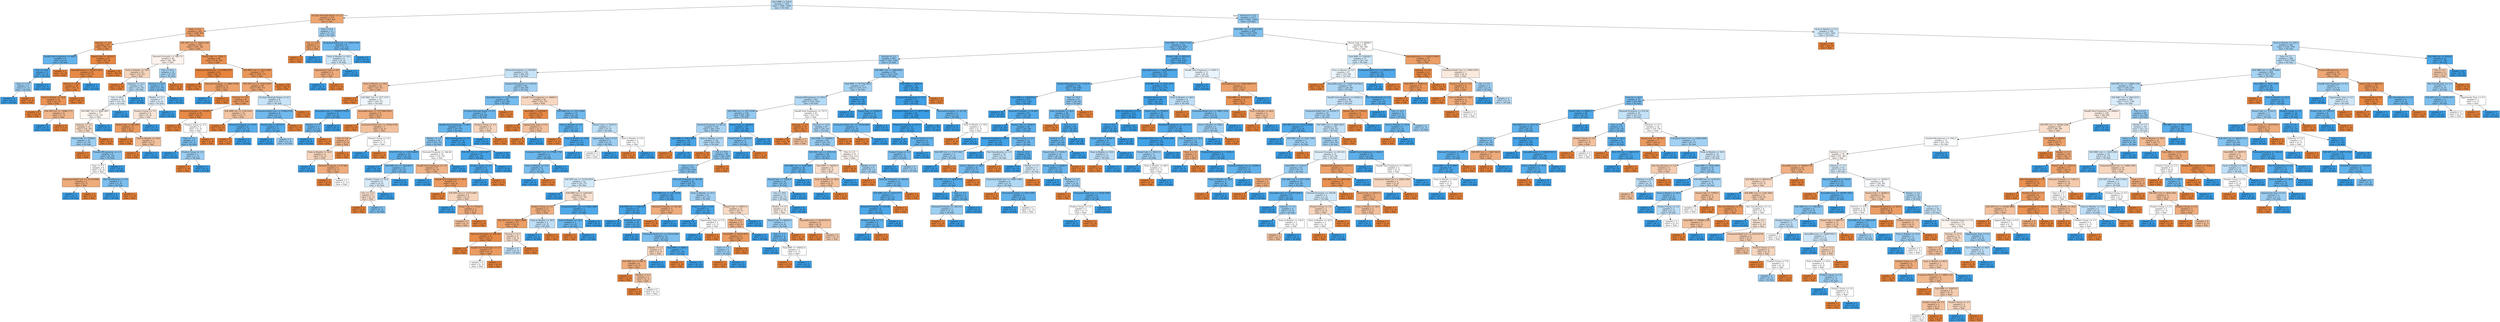 digraph Tree {
node [shape=box, style="filled", color="black"] ;
0 [label="Total BRR <= 204.0\nsamples = 1431\nvalue = [890, 1368]\nclass = No Sale", fillcolor="#399de559"] ;
1 [label="On Zayo Network Status <= 1.5\nsamples = 214\nvalue = [287, 82]\nclass = Sale", fillcolor="#e58139b6"] ;
0 -> 1 [labeldistance=2.5, labelangle=45, headlabel="True"] ;
2 [label="State <= 0.5\nsamples = 203\nvalue = [280, 69]\nclass = Sale", fillcolor="#e58139c0"] ;
1 -> 2 ;
3 [label="Industry <= 1.0\nsamples = 61\nvalue = [99, 13]\nclass = Sale", fillcolor="#e58139de"] ;
2 -> 3 ;
4 [label="DandB Total Employees <= 869.5\nsamples = 6\nvalue = [2, 9]\nclass = No Sale", fillcolor="#399de5c6"] ;
3 -> 4 ;
5 [label="City <= 10.0\nsamples = 5\nvalue = [1, 9]\nclass = No Sale", fillcolor="#399de5e3"] ;
4 -> 5 ;
6 [label="Type <= 11.0\nsamples = 2\nvalue = [1, 2]\nclass = No Sale", fillcolor="#399de57f"] ;
5 -> 6 ;
7 [label="samples = 1\nvalue = [0, 2]\nclass = No Sale", fillcolor="#399de5ff"] ;
6 -> 7 ;
8 [label="samples = 1\nvalue = [1, 0]\nclass = Sale", fillcolor="#e58139ff"] ;
6 -> 8 ;
9 [label="samples = 3\nvalue = [0, 7]\nclass = No Sale", fillcolor="#399de5ff"] ;
5 -> 9 ;
10 [label="samples = 1\nvalue = [1, 0]\nclass = Sale", fillcolor="#e58139ff"] ;
4 -> 10 ;
11 [label="Postal Code <= 30310.5\nsamples = 55\nvalue = [97, 4]\nclass = Sale", fillcolor="#e58139f4"] ;
3 -> 11 ;
12 [label="AnnualRevenue <= 931837120.0\nsamples = 35\nvalue = [57, 4]\nclass = Sale", fillcolor="#e58139ed"] ;
11 -> 12 ;
13 [label="Vertical <= 32.0\nsamples = 34\nvalue = [57, 3]\nclass = Sale", fillcolor="#e58139f2"] ;
12 -> 13 ;
14 [label="Term in Months <= 18.0\nsamples = 14\nvalue = [21, 3]\nclass = Sale", fillcolor="#e58139db"] ;
13 -> 14 ;
15 [label="samples = 8\nvalue = [14, 0]\nclass = Sale", fillcolor="#e58139ff"] ;
14 -> 15 ;
16 [label="X36 NPV List <= 14089.5771\nsamples = 6\nvalue = [7, 3]\nclass = Sale", fillcolor="#e5813992"] ;
14 -> 16 ;
17 [label="samples = 2\nvalue = [0, 3]\nclass = No Sale", fillcolor="#399de5ff"] ;
16 -> 17 ;
18 [label="samples = 4\nvalue = [7, 0]\nclass = Sale", fillcolor="#e58139ff"] ;
16 -> 18 ;
19 [label="samples = 20\nvalue = [36, 0]\nclass = Sale", fillcolor="#e58139ff"] ;
13 -> 19 ;
20 [label="samples = 1\nvalue = [0, 1]\nclass = No Sale", fillcolor="#399de5ff"] ;
12 -> 20 ;
21 [label="samples = 20\nvalue = [40, 0]\nclass = Sale", fillcolor="#e58139ff"] ;
11 -> 21 ;
22 [label="X36 NPV List <= 16429.3184\nsamples = 142\nvalue = [181, 56]\nclass = Sale", fillcolor="#e58139b0"] ;
2 -> 22 ;
23 [label="Network Proximity <= 306.175\nsamples = 44\nvalue = [42, 38]\nclass = Sale", fillcolor="#e5813918"] ;
22 -> 23 ;
24 [label="Term in Months <= 30.0\nsamples = 30\nvalue = [33, 22]\nclass = Sale", fillcolor="#e5813955"] ;
23 -> 24 ;
25 [label="samples = 8\nvalue = [19, 0]\nclass = Sale", fillcolor="#e58139ff"] ;
24 -> 25 ;
26 [label="Industry <= 12.5\nsamples = 22\nvalue = [14, 22]\nclass = No Sale", fillcolor="#399de55d"] ;
24 -> 26 ;
27 [label="City <= 88.5\nsamples = 18\nvalue = [14, 16]\nclass = No Sale", fillcolor="#399de520"] ;
26 -> 27 ;
28 [label="X36 MRC List <= 4640.3867\nsamples = 17\nvalue = [14, 13]\nclass = Sale", fillcolor="#e5813912"] ;
27 -> 28 ;
29 [label="Industry <= 7.5\nsamples = 15\nvalue = [14, 10]\nclass = Sale", fillcolor="#e5813949"] ;
28 -> 29 ;
30 [label="Postal Code <= 75049.0\nsamples = 10\nvalue = [5, 10]\nclass = No Sale", fillcolor="#399de57f"] ;
29 -> 30 ;
31 [label="samples = 1\nvalue = [1, 0]\nclass = Sale", fillcolor="#e58139ff"] ;
30 -> 31 ;
32 [label="NumberOfEmployees <= 2.5\nsamples = 9\nvalue = [4, 10]\nclass = No Sale", fillcolor="#399de599"] ;
30 -> 32 ;
33 [label="Type <= 0.5\nsamples = 6\nvalue = [4, 4]\nclass = Sale", fillcolor="#e5813900"] ;
32 -> 33 ;
34 [label="Estimated Build Cost <= 21134.0996\nsamples = 3\nvalue = [3, 1]\nclass = Sale", fillcolor="#e58139aa"] ;
33 -> 34 ;
35 [label="samples = 1\nvalue = [0, 1]\nclass = No Sale", fillcolor="#399de5ff"] ;
34 -> 35 ;
36 [label="samples = 2\nvalue = [3, 0]\nclass = Sale", fillcolor="#e58139ff"] ;
34 -> 36 ;
37 [label="Net Classification <= 1.0\nsamples = 3\nvalue = [1, 3]\nclass = No Sale", fillcolor="#399de5aa"] ;
33 -> 37 ;
38 [label="samples = 2\nvalue = [0, 3]\nclass = No Sale", fillcolor="#399de5ff"] ;
37 -> 38 ;
39 [label="samples = 1\nvalue = [1, 0]\nclass = Sale", fillcolor="#e58139ff"] ;
37 -> 39 ;
40 [label="samples = 3\nvalue = [0, 6]\nclass = No Sale", fillcolor="#399de5ff"] ;
32 -> 40 ;
41 [label="samples = 5\nvalue = [9, 0]\nclass = Sale", fillcolor="#e58139ff"] ;
29 -> 41 ;
42 [label="samples = 2\nvalue = [0, 3]\nclass = No Sale", fillcolor="#399de5ff"] ;
28 -> 42 ;
43 [label="samples = 1\nvalue = [0, 3]\nclass = No Sale", fillcolor="#399de5ff"] ;
27 -> 43 ;
44 [label="samples = 4\nvalue = [0, 6]\nclass = No Sale", fillcolor="#399de5ff"] ;
26 -> 44 ;
45 [label="City <= 41.5\nsamples = 14\nvalue = [9, 16]\nclass = No Sale", fillcolor="#399de570"] ;
23 -> 45 ;
46 [label="Vertical <= 10.0\nsamples = 12\nvalue = [5, 16]\nclass = No Sale", fillcolor="#399de5af"] ;
45 -> 46 ;
47 [label="Market <= 1.5\nsamples = 7\nvalue = [5, 6]\nclass = No Sale", fillcolor="#399de52a"] ;
46 -> 47 ;
48 [label="Product Group <= 7.5\nsamples = 6\nvalue = [5, 4]\nclass = Sale", fillcolor="#e5813933"] ;
47 -> 48 ;
49 [label="Postal Code <= 80120.0\nsamples = 4\nvalue = [5, 1]\nclass = Sale", fillcolor="#e58139cc"] ;
48 -> 49 ;
50 [label="samples = 2\nvalue = [3, 0]\nclass = Sale", fillcolor="#e58139ff"] ;
49 -> 50 ;
51 [label="Term in Months <= 18.0\nsamples = 2\nvalue = [2, 1]\nclass = Sale", fillcolor="#e581397f"] ;
49 -> 51 ;
52 [label="samples = 1\nvalue = [2, 0]\nclass = Sale", fillcolor="#e58139ff"] ;
51 -> 52 ;
53 [label="samples = 1\nvalue = [0, 1]\nclass = No Sale", fillcolor="#399de5ff"] ;
51 -> 53 ;
54 [label="samples = 2\nvalue = [0, 3]\nclass = No Sale", fillcolor="#399de5ff"] ;
48 -> 54 ;
55 [label="samples = 1\nvalue = [0, 2]\nclass = No Sale", fillcolor="#399de5ff"] ;
47 -> 55 ;
56 [label="samples = 5\nvalue = [0, 10]\nclass = No Sale", fillcolor="#399de5ff"] ;
46 -> 56 ;
57 [label="samples = 2\nvalue = [4, 0]\nclass = Sale", fillcolor="#e58139ff"] ;
45 -> 57 ;
58 [label="Postal Code <= 75201.5\nsamples = 98\nvalue = [139, 18]\nclass = Sale", fillcolor="#e58139de"] ;
22 -> 58 ;
59 [label="Estimated Build Cost <= 555893.875\nsamples = 23\nvalue = [35, 1]\nclass = Sale", fillcolor="#e58139f8"] ;
58 -> 59 ;
60 [label="samples = 19\nvalue = [31, 0]\nclass = Sale", fillcolor="#e58139ff"] ;
59 -> 60 ;
61 [label="Network Proximity <= 28997.8789\nsamples = 4\nvalue = [4, 1]\nclass = Sale", fillcolor="#e58139bf"] ;
59 -> 61 ;
62 [label="samples = 1\nvalue = [0, 1]\nclass = No Sale", fillcolor="#399de5ff"] ;
61 -> 62 ;
63 [label="samples = 3\nvalue = [4, 0]\nclass = Sale", fillcolor="#e58139ff"] ;
61 -> 63 ;
64 [label="X36 MRC List <= 3221.0583\nsamples = 75\nvalue = [104, 17]\nclass = Sale", fillcolor="#e58139d5"] ;
58 -> 64 ;
65 [label="X36 NPV List <= 54419.9297\nsamples = 49\nvalue = [58, 17]\nclass = Sale", fillcolor="#e58139b4"] ;
64 -> 65 ;
66 [label="Vertical <= 13.0\nsamples = 41\nvalue = [53, 10]\nclass = Sale", fillcolor="#e58139cf"] ;
65 -> 66 ;
67 [label="Network Proximity <= 324.605\nsamples = 29\nvalue = [40, 3]\nclass = Sale", fillcolor="#e58139ec"] ;
66 -> 67 ;
68 [label="samples = 24\nvalue = [37, 0]\nclass = Sale", fillcolor="#e58139ff"] ;
67 -> 68 ;
69 [label="Product Group <= 2.5\nsamples = 5\nvalue = [3, 3]\nclass = Sale", fillcolor="#e5813900"] ;
67 -> 69 ;
70 [label="Type <= 1.5\nsamples = 3\nvalue = [1, 3]\nclass = No Sale", fillcolor="#399de5aa"] ;
69 -> 70 ;
71 [label="samples = 1\nvalue = [0, 1]\nclass = No Sale", fillcolor="#399de5ff"] ;
70 -> 71 ;
72 [label="Product Group <= 1.0\nsamples = 2\nvalue = [1, 2]\nclass = No Sale", fillcolor="#399de57f"] ;
70 -> 72 ;
73 [label="samples = 1\nvalue = [1, 0]\nclass = Sale", fillcolor="#e58139ff"] ;
72 -> 73 ;
74 [label="samples = 1\nvalue = [0, 2]\nclass = No Sale", fillcolor="#399de5ff"] ;
72 -> 74 ;
75 [label="samples = 2\nvalue = [2, 0]\nclass = Sale", fillcolor="#e58139ff"] ;
69 -> 75 ;
76 [label="X36 NRR List <= 1145.9143\nsamples = 12\nvalue = [13, 7]\nclass = Sale", fillcolor="#e5813976"] ;
66 -> 76 ;
77 [label="samples = 6\nvalue = [12, 0]\nclass = Sale", fillcolor="#e58139ff"] ;
76 -> 77 ;
78 [label="Network Proximity <= 75.97\nsamples = 6\nvalue = [1, 7]\nclass = No Sale", fillcolor="#399de5db"] ;
76 -> 78 ;
79 [label="samples = 1\nvalue = [1, 0]\nclass = Sale", fillcolor="#e58139ff"] ;
78 -> 79 ;
80 [label="samples = 5\nvalue = [0, 7]\nclass = No Sale", fillcolor="#399de5ff"] ;
78 -> 80 ;
81 [label="On Zayo Network Status <= 0.5\nsamples = 8\nvalue = [5, 7]\nclass = No Sale", fillcolor="#399de549"] ;
65 -> 81 ;
82 [label="Estimated Build Cost <= 33364.6758\nsamples = 6\nvalue = [2, 7]\nclass = No Sale", fillcolor="#399de5b6"] ;
81 -> 82 ;
83 [label="Postal Code <= 80157.0\nsamples = 5\nvalue = [1, 7]\nclass = No Sale", fillcolor="#399de5db"] ;
82 -> 83 ;
84 [label="samples = 3\nvalue = [0, 5]\nclass = No Sale", fillcolor="#399de5ff"] ;
83 -> 84 ;
85 [label="samples = 2\nvalue = [1, 2]\nclass = No Sale", fillcolor="#399de57f"] ;
83 -> 85 ;
86 [label="samples = 1\nvalue = [1, 0]\nclass = Sale", fillcolor="#e58139ff"] ;
82 -> 86 ;
87 [label="samples = 2\nvalue = [3, 0]\nclass = Sale", fillcolor="#e58139ff"] ;
81 -> 87 ;
88 [label="samples = 26\nvalue = [46, 0]\nclass = Sale", fillcolor="#e58139ff"] ;
64 -> 88 ;
89 [label="Type <= 6.0\nsamples = 11\nvalue = [7, 13]\nclass = No Sale", fillcolor="#399de576"] ;
1 -> 89 ;
90 [label="City <= 13.0\nsamples = 3\nvalue = [4, 1]\nclass = Sale", fillcolor="#e58139bf"] ;
89 -> 90 ;
91 [label="samples = 2\nvalue = [4, 0]\nclass = Sale", fillcolor="#e58139ff"] ;
90 -> 91 ;
92 [label="samples = 1\nvalue = [0, 1]\nclass = No Sale", fillcolor="#399de5ff"] ;
90 -> 92 ;
93 [label="Estimated Build Cost <= 15993.4746\nsamples = 8\nvalue = [3, 12]\nclass = No Sale", fillcolor="#399de5bf"] ;
89 -> 93 ;
94 [label="Term in Months <= 18.5\nsamples = 4\nvalue = [3, 4]\nclass = No Sale", fillcolor="#399de540"] ;
93 -> 94 ;
95 [label="Opportunity Type <= 4.0\nsamples = 2\nvalue = [3, 1]\nclass = Sale", fillcolor="#e58139aa"] ;
94 -> 95 ;
96 [label="samples = 1\nvalue = [0, 1]\nclass = No Sale", fillcolor="#399de5ff"] ;
95 -> 96 ;
97 [label="samples = 1\nvalue = [3, 0]\nclass = Sale", fillcolor="#e58139ff"] ;
95 -> 97 ;
98 [label="samples = 2\nvalue = [0, 3]\nclass = No Sale", fillcolor="#399de5ff"] ;
94 -> 98 ;
99 [label="samples = 4\nvalue = [0, 8]\nclass = No Sale", fillcolor="#399de5ff"] ;
93 -> 99 ;
100 [label="Vertical <= 13.5\nsamples = 1217\nvalue = [603, 1286]\nclass = No Sale", fillcolor="#399de587"] ;
0 -> 100 [labeldistance=2.5, labelangle=-45, headlabel="False"] ;
101 [label="X36 MRC List <= 3144.9324\nsamples = 818\nvalue = [331, 930]\nclass = No Sale", fillcolor="#399de5a4"] ;
100 -> 101 ;
102 [label="Total BRR <= 1045773.625\nsamples = 722\nvalue = [250, 850]\nclass = No Sale", fillcolor="#399de5b4"] ;
101 -> 102 ;
103 [label="Vertical <= 2.5\nsamples = 401\nvalue = [191, 420]\nclass = No Sale", fillcolor="#399de58b"] ;
102 -> 103 ;
104 [label="Network Proximity <= 130.405\nsamples = 110\nvalue = [68, 95]\nclass = No Sale", fillcolor="#399de548"] ;
103 -> 104 ;
105 [label="Term in Months <= 18.0\nsamples = 24\nvalue = [25, 11]\nclass = Sale", fillcolor="#e581398f"] ;
104 -> 105 ;
106 [label="samples = 9\nvalue = [15, 0]\nclass = Sale", fillcolor="#e58139ff"] ;
105 -> 106 ;
107 [label="X36 MRC List <= 1377.3757\nsamples = 15\nvalue = [10, 11]\nclass = No Sale", fillcolor="#399de517"] ;
105 -> 107 ;
108 [label="AnnualRevenue <= 99409575936.0\nsamples = 6\nvalue = [1, 8]\nclass = No Sale", fillcolor="#399de5df"] ;
107 -> 108 ;
109 [label="Market <= 1.5\nsamples = 3\nvalue = [1, 4]\nclass = No Sale", fillcolor="#399de5bf"] ;
108 -> 109 ;
110 [label="samples = 2\nvalue = [0, 4]\nclass = No Sale", fillcolor="#399de5ff"] ;
109 -> 110 ;
111 [label="samples = 1\nvalue = [1, 0]\nclass = Sale", fillcolor="#e58139ff"] ;
109 -> 111 ;
112 [label="samples = 3\nvalue = [0, 4]\nclass = No Sale", fillcolor="#399de5ff"] ;
108 -> 112 ;
113 [label="AnnualRevenue <= 51575840768.0\nsamples = 9\nvalue = [9, 3]\nclass = Sale", fillcolor="#e58139aa"] ;
107 -> 113 ;
114 [label="samples = 2\nvalue = [3, 0]\nclass = Sale", fillcolor="#e58139ff"] ;
113 -> 114 ;
115 [label="Estimated Build Cost <= 16344.4756\nsamples = 7\nvalue = [6, 3]\nclass = Sale", fillcolor="#e581397f"] ;
113 -> 115 ;
116 [label="City <= 3.0\nsamples = 5\nvalue = [5, 2]\nclass = Sale", fillcolor="#e5813999"] ;
115 -> 116 ;
117 [label="Term in Months <= 42.0\nsamples = 4\nvalue = [3, 2]\nclass = Sale", fillcolor="#e5813955"] ;
116 -> 117 ;
118 [label="samples = 1\nvalue = [0, 1]\nclass = No Sale", fillcolor="#399de5ff"] ;
117 -> 118 ;
119 [label="Network Proximity <= 67.445\nsamples = 3\nvalue = [3, 1]\nclass = Sale", fillcolor="#e58139aa"] ;
117 -> 119 ;
120 [label="samples = 1\nvalue = [2, 0]\nclass = Sale", fillcolor="#e58139ff"] ;
119 -> 120 ;
121 [label="samples = 2\nvalue = [1, 1]\nclass = Sale", fillcolor="#e5813900"] ;
119 -> 121 ;
122 [label="samples = 1\nvalue = [2, 0]\nclass = Sale", fillcolor="#e58139ff"] ;
116 -> 122 ;
123 [label="Product Group <= 3.0\nsamples = 2\nvalue = [1, 1]\nclass = Sale", fillcolor="#e5813900"] ;
115 -> 123 ;
124 [label="samples = 1\nvalue = [0, 1]\nclass = No Sale", fillcolor="#399de5ff"] ;
123 -> 124 ;
125 [label="samples = 1\nvalue = [1, 0]\nclass = Sale", fillcolor="#e58139ff"] ;
123 -> 125 ;
126 [label="NumberOfEmployees <= 1413.0\nsamples = 86\nvalue = [43, 84]\nclass = No Sale", fillcolor="#399de57c"] ;
104 -> 126 ;
127 [label="AnnualRevenue <= 111337272.0\nsamples = 60\nvalue = [21, 69]\nclass = No Sale", fillcolor="#399de5b1"] ;
126 -> 127 ;
128 [label="On Zayo Network Status <= 0.5\nsamples = 57\nvalue = [18, 69]\nclass = No Sale", fillcolor="#399de5bc"] ;
127 -> 128 ;
129 [label="DandB Total Employees <= 49.0\nsamples = 53\nvalue = [15, 67]\nclass = No Sale", fillcolor="#399de5c6"] ;
128 -> 129 ;
130 [label="Market <= 1.5\nsamples = 34\nvalue = [14, 33]\nclass = No Sale", fillcolor="#399de593"] ;
129 -> 130 ;
131 [label="X36 NPV List <= 16570.6699\nsamples = 18\nvalue = [4, 23]\nclass = No Sale", fillcolor="#399de5d3"] ;
130 -> 131 ;
132 [label="samples = 6\nvalue = [0, 10]\nclass = No Sale", fillcolor="#399de5ff"] ;
131 -> 132 ;
133 [label="X36 NRR List <= 1269.6875\nsamples = 12\nvalue = [4, 13]\nclass = No Sale", fillcolor="#399de5b1"] ;
131 -> 133 ;
134 [label="Product Group <= 10.0\nsamples = 6\nvalue = [4, 5]\nclass = No Sale", fillcolor="#399de533"] ;
133 -> 134 ;
135 [label="City <= 13.5\nsamples = 5\nvalue = [4, 3]\nclass = Sale", fillcolor="#e5813940"] ;
134 -> 135 ;
136 [label="samples = 2\nvalue = [3, 0]\nclass = Sale", fillcolor="#e58139ff"] ;
135 -> 136 ;
137 [label="samples = 3\nvalue = [1, 3]\nclass = No Sale", fillcolor="#399de5aa"] ;
135 -> 137 ;
138 [label="samples = 1\nvalue = [0, 2]\nclass = No Sale", fillcolor="#399de5ff"] ;
134 -> 138 ;
139 [label="samples = 6\nvalue = [0, 8]\nclass = No Sale", fillcolor="#399de5ff"] ;
133 -> 139 ;
140 [label="Network Proximity <= 344.46\nsamples = 16\nvalue = [10, 10]\nclass = Sale", fillcolor="#e5813900"] ;
130 -> 140 ;
141 [label="DandB Total Employees <= 1.0\nsamples = 11\nvalue = [10, 4]\nclass = Sale", fillcolor="#e5813999"] ;
140 -> 141 ;
142 [label="samples = 2\nvalue = [0, 2]\nclass = No Sale", fillcolor="#399de5ff"] ;
141 -> 142 ;
143 [label="DandB Total Employees <= 20.0\nsamples = 9\nvalue = [10, 2]\nclass = Sale", fillcolor="#e58139cc"] ;
141 -> 143 ;
144 [label="samples = 5\nvalue = [7, 0]\nclass = Sale", fillcolor="#e58139ff"] ;
143 -> 144 ;
145 [label="X36 NPV List <= 23372.4961\nsamples = 4\nvalue = [3, 2]\nclass = Sale", fillcolor="#e5813955"] ;
143 -> 145 ;
146 [label="samples = 1\nvalue = [0, 1]\nclass = No Sale", fillcolor="#399de5ff"] ;
145 -> 146 ;
147 [label="Postal Code <= 75140.5\nsamples = 3\nvalue = [3, 1]\nclass = Sale", fillcolor="#e58139aa"] ;
145 -> 147 ;
148 [label="samples = 2\nvalue = [2, 1]\nclass = Sale", fillcolor="#e581397f"] ;
147 -> 148 ;
149 [label="samples = 1\nvalue = [1, 0]\nclass = Sale", fillcolor="#e58139ff"] ;
147 -> 149 ;
150 [label="samples = 5\nvalue = [0, 6]\nclass = No Sale", fillcolor="#399de5ff"] ;
140 -> 150 ;
151 [label="Net Classification <= 0.5\nsamples = 19\nvalue = [1, 34]\nclass = No Sale", fillcolor="#399de5f8"] ;
129 -> 151 ;
152 [label="X36 NPV List <= 12232.8477\nsamples = 9\nvalue = [1, 15]\nclass = No Sale", fillcolor="#399de5ee"] ;
151 -> 152 ;
153 [label="Product Group <= 3.5\nsamples = 6\nvalue = [1, 9]\nclass = No Sale", fillcolor="#399de5e3"] ;
152 -> 153 ;
154 [label="samples = 5\nvalue = [0, 9]\nclass = No Sale", fillcolor="#399de5ff"] ;
153 -> 154 ;
155 [label="samples = 1\nvalue = [1, 0]\nclass = Sale", fillcolor="#e58139ff"] ;
153 -> 155 ;
156 [label="samples = 3\nvalue = [0, 6]\nclass = No Sale", fillcolor="#399de5ff"] ;
152 -> 156 ;
157 [label="samples = 10\nvalue = [0, 19]\nclass = No Sale", fillcolor="#399de5ff"] ;
151 -> 157 ;
158 [label="Product Group <= 3.5\nsamples = 4\nvalue = [3, 2]\nclass = Sale", fillcolor="#e5813955"] ;
128 -> 158 ;
159 [label="samples = 2\nvalue = [0, 2]\nclass = No Sale", fillcolor="#399de5ff"] ;
158 -> 159 ;
160 [label="samples = 2\nvalue = [3, 0]\nclass = Sale", fillcolor="#e58139ff"] ;
158 -> 160 ;
161 [label="samples = 3\nvalue = [3, 0]\nclass = Sale", fillcolor="#e58139ff"] ;
127 -> 161 ;
162 [label="DandB Total Employees <= 29000.0\nsamples = 26\nvalue = [22, 15]\nclass = Sale", fillcolor="#e5813951"] ;
126 -> 162 ;
163 [label="Total BRR <= 433038.5\nsamples = 12\nvalue = [18, 1]\nclass = Sale", fillcolor="#e58139f1"] ;
162 -> 163 ;
164 [label="samples = 10\nvalue = [16, 0]\nclass = Sale", fillcolor="#e58139ff"] ;
163 -> 164 ;
165 [label="Opportunity Type <= 0.5\nsamples = 2\nvalue = [2, 1]\nclass = Sale", fillcolor="#e581397f"] ;
163 -> 165 ;
166 [label="samples = 1\nvalue = [2, 0]\nclass = Sale", fillcolor="#e58139ff"] ;
165 -> 166 ;
167 [label="samples = 1\nvalue = [0, 1]\nclass = No Sale", fillcolor="#399de5ff"] ;
165 -> 167 ;
168 [label="X36 NRR List <= 2321.2959\nsamples = 14\nvalue = [4, 14]\nclass = No Sale", fillcolor="#399de5b6"] ;
162 -> 168 ;
169 [label="Term in Months <= 3.0\nsamples = 9\nvalue = [2, 11]\nclass = No Sale", fillcolor="#399de5d1"] ;
168 -> 169 ;
170 [label="samples = 1\nvalue = [1, 0]\nclass = Sale", fillcolor="#e58139ff"] ;
169 -> 170 ;
171 [label="Term in Months <= 30.0\nsamples = 8\nvalue = [1, 11]\nclass = No Sale", fillcolor="#399de5e8"] ;
169 -> 171 ;
172 [label="Estimated Build Cost <= 27984.1758\nsamples = 3\nvalue = [1, 4]\nclass = No Sale", fillcolor="#399de5bf"] ;
171 -> 172 ;
173 [label="Term in Months <= 15.0\nsamples = 2\nvalue = [1, 3]\nclass = No Sale", fillcolor="#399de5aa"] ;
172 -> 173 ;
174 [label="samples = 1\nvalue = [0, 3]\nclass = No Sale", fillcolor="#399de5ff"] ;
173 -> 174 ;
175 [label="samples = 1\nvalue = [1, 0]\nclass = Sale", fillcolor="#e58139ff"] ;
173 -> 175 ;
176 [label="samples = 1\nvalue = [0, 1]\nclass = No Sale", fillcolor="#399de5ff"] ;
172 -> 176 ;
177 [label="samples = 5\nvalue = [0, 7]\nclass = No Sale", fillcolor="#399de5ff"] ;
171 -> 177 ;
178 [label="Postal Code <= 75107.0\nsamples = 5\nvalue = [2, 3]\nclass = No Sale", fillcolor="#399de555"] ;
168 -> 178 ;
179 [label="Opportunity Type <= 0.5\nsamples = 3\nvalue = [1, 2]\nclass = No Sale", fillcolor="#399de57f"] ;
178 -> 179 ;
180 [label="samples = 2\nvalue = [1, 1]\nclass = Sale", fillcolor="#e5813900"] ;
179 -> 180 ;
181 [label="samples = 1\nvalue = [0, 1]\nclass = No Sale", fillcolor="#399de5ff"] ;
179 -> 181 ;
182 [label="Term in Months <= 6.0\nsamples = 2\nvalue = [1, 1]\nclass = Sale", fillcolor="#e5813900"] ;
178 -> 182 ;
183 [label="samples = 1\nvalue = [1, 0]\nclass = Sale", fillcolor="#e58139ff"] ;
182 -> 183 ;
184 [label="samples = 1\nvalue = [0, 1]\nclass = No Sale", fillcolor="#399de5ff"] ;
182 -> 184 ;
185 [label="X36 MRC List <= 2889.9602\nsamples = 291\nvalue = [123, 325]\nclass = No Sale", fillcolor="#399de59e"] ;
103 -> 185 ;
186 [label="Total BRR <= 477743.0625\nsamples = 217\nvalue = [119, 217]\nclass = No Sale", fillcolor="#399de573"] ;
185 -> 186 ;
187 [label="NumberOfEmployees <= 476.0\nsamples = 201\nvalue = [118, 193]\nclass = No Sale", fillcolor="#399de563"] ;
186 -> 187 ;
188 [label="X36 NRR List <= 2071.4766\nsamples = 138\nvalue = [65, 140]\nclass = No Sale", fillcolor="#399de589"] ;
187 -> 188 ;
189 [label="Network Proximity <= 40.33\nsamples = 120\nvalue = [64, 116]\nclass = No Sale", fillcolor="#399de572"] ;
188 -> 189 ;
190 [label="Total BRR <= 7913.2603\nsamples = 10\nvalue = [1, 12]\nclass = No Sale", fillcolor="#399de5ea"] ;
189 -> 190 ;
191 [label="samples = 1\nvalue = [1, 0]\nclass = Sale", fillcolor="#e58139ff"] ;
190 -> 191 ;
192 [label="samples = 9\nvalue = [0, 12]\nclass = No Sale", fillcolor="#399de5ff"] ;
190 -> 192 ;
193 [label="Term in Months <= 0.5\nsamples = 110\nvalue = [63, 104]\nclass = No Sale", fillcolor="#399de565"] ;
189 -> 193 ;
194 [label="samples = 14\nvalue = [19, 0]\nclass = Sale", fillcolor="#e58139ff"] ;
193 -> 194 ;
195 [label="City <= 70.5\nsamples = 96\nvalue = [44, 104]\nclass = No Sale", fillcolor="#399de593"] ;
193 -> 195 ;
196 [label="Type <= 0.5\nsamples = 93\nvalue = [39, 104]\nclass = No Sale", fillcolor="#399de59f"] ;
195 -> 196 ;
197 [label="X36 NPV List <= 21702.8516\nsamples = 32\nvalue = [21, 27]\nclass = No Sale", fillcolor="#399de539"] ;
196 -> 197 ;
198 [label="samples = 8\nvalue = [0, 11]\nclass = No Sale", fillcolor="#399de5ff"] ;
197 -> 198 ;
199 [label="X36 NRR List <= 1246.083\nsamples = 24\nvalue = [21, 16]\nclass = Sale", fillcolor="#e581393d"] ;
197 -> 199 ;
200 [label="Product Group <= 3.5\nsamples = 17\nvalue = [20, 7]\nclass = Sale", fillcolor="#e58139a6"] ;
199 -> 200 ;
201 [label="X36 NPV List <= 30512.5898\nsamples = 15\nvalue = [18, 4]\nclass = Sale", fillcolor="#e58139c6"] ;
200 -> 201 ;
202 [label="Network Proximity <= 168.145\nsamples = 11\nvalue = [14, 1]\nclass = Sale", fillcolor="#e58139ed"] ;
201 -> 202 ;
203 [label="samples = 6\nvalue = [9, 0]\nclass = Sale", fillcolor="#e58139ff"] ;
202 -> 203 ;
204 [label="DandB Total Employees <= 2.0\nsamples = 5\nvalue = [5, 1]\nclass = Sale", fillcolor="#e58139cc"] ;
202 -> 204 ;
205 [label="samples = 2\nvalue = [1, 1]\nclass = Sale", fillcolor="#e5813900"] ;
204 -> 205 ;
206 [label="samples = 3\nvalue = [4, 0]\nclass = Sale", fillcolor="#e58139ff"] ;
204 -> 206 ;
207 [label="Vertical <= 6.5\nsamples = 4\nvalue = [4, 3]\nclass = Sale", fillcolor="#e5813940"] ;
201 -> 207 ;
208 [label="samples = 3\nvalue = [2, 3]\nclass = No Sale", fillcolor="#399de555"] ;
207 -> 208 ;
209 [label="samples = 1\nvalue = [2, 0]\nclass = Sale", fillcolor="#e58139ff"] ;
207 -> 209 ;
210 [label="Term in Months <= 30.0\nsamples = 2\nvalue = [2, 3]\nclass = No Sale", fillcolor="#399de555"] ;
200 -> 210 ;
211 [label="samples = 1\nvalue = [0, 3]\nclass = No Sale", fillcolor="#399de5ff"] ;
210 -> 211 ;
212 [label="samples = 1\nvalue = [2, 0]\nclass = Sale", fillcolor="#e58139ff"] ;
210 -> 212 ;
213 [label="Estimated Build Cost <= 15942.3496\nsamples = 7\nvalue = [1, 9]\nclass = No Sale", fillcolor="#399de5e3"] ;
199 -> 213 ;
214 [label="Term in Months <= 18.0\nsamples = 3\nvalue = [1, 4]\nclass = No Sale", fillcolor="#399de5bf"] ;
213 -> 214 ;
215 [label="samples = 1\nvalue = [1, 0]\nclass = Sale", fillcolor="#e58139ff"] ;
214 -> 215 ;
216 [label="samples = 2\nvalue = [0, 4]\nclass = No Sale", fillcolor="#399de5ff"] ;
214 -> 216 ;
217 [label="samples = 4\nvalue = [0, 5]\nclass = No Sale", fillcolor="#399de5ff"] ;
213 -> 217 ;
218 [label="Network Proximity <= 447.66\nsamples = 61\nvalue = [18, 77]\nclass = No Sale", fillcolor="#399de5c3"] ;
196 -> 218 ;
219 [label="X36 NRR List <= 1761.8158\nsamples = 40\nvalue = [7, 56]\nclass = No Sale", fillcolor="#399de5df"] ;
218 -> 219 ;
220 [label="X36 NRR List <= 389.545\nsamples = 37\nvalue = [4, 55]\nclass = No Sale", fillcolor="#399de5ec"] ;
219 -> 220 ;
221 [label="samples = 13\nvalue = [0, 22]\nclass = No Sale", fillcolor="#399de5ff"] ;
220 -> 221 ;
222 [label="Industry <= 4.5\nsamples = 24\nvalue = [4, 33]\nclass = No Sale", fillcolor="#399de5e0"] ;
220 -> 222 ;
223 [label="samples = 12\nvalue = [0, 21]\nclass = No Sale", fillcolor="#399de5ff"] ;
222 -> 223 ;
224 [label="Estimated Build Cost <= 25234.9004\nsamples = 12\nvalue = [4, 12]\nclass = No Sale", fillcolor="#399de5aa"] ;
222 -> 224 ;
225 [label="Market <= 1.5\nsamples = 5\nvalue = [3, 2]\nclass = Sale", fillcolor="#e5813955"] ;
224 -> 225 ;
226 [label="X36 NRR List <= 691.5\nsamples = 4\nvalue = [3, 1]\nclass = Sale", fillcolor="#e58139aa"] ;
225 -> 226 ;
227 [label="samples = 1\nvalue = [1, 0]\nclass = Sale", fillcolor="#e58139ff"] ;
226 -> 227 ;
228 [label="Market <= 0.5\nsamples = 3\nvalue = [2, 1]\nclass = Sale", fillcolor="#e581397f"] ;
226 -> 228 ;
229 [label="samples = 1\nvalue = [1, 0]\nclass = Sale", fillcolor="#e58139ff"] ;
228 -> 229 ;
230 [label="samples = 2\nvalue = [1, 1]\nclass = Sale", fillcolor="#e5813900"] ;
228 -> 230 ;
231 [label="samples = 1\nvalue = [0, 1]\nclass = No Sale", fillcolor="#399de5ff"] ;
225 -> 231 ;
232 [label="Total BRR <= 4090.5\nsamples = 7\nvalue = [1, 10]\nclass = No Sale", fillcolor="#399de5e6"] ;
224 -> 232 ;
233 [label="samples = 1\nvalue = [1, 0]\nclass = Sale", fillcolor="#e58139ff"] ;
232 -> 233 ;
234 [label="samples = 6\nvalue = [0, 10]\nclass = No Sale", fillcolor="#399de5ff"] ;
232 -> 234 ;
235 [label="Network Proximity <= 291.84\nsamples = 3\nvalue = [3, 1]\nclass = Sale", fillcolor="#e58139aa"] ;
219 -> 235 ;
236 [label="samples = 2\nvalue = [3, 0]\nclass = Sale", fillcolor="#e58139ff"] ;
235 -> 236 ;
237 [label="samples = 1\nvalue = [0, 1]\nclass = No Sale", fillcolor="#399de5ff"] ;
235 -> 237 ;
238 [label="Term in Months <= 32.5\nsamples = 21\nvalue = [11, 21]\nclass = No Sale", fillcolor="#399de579"] ;
218 -> 238 ;
239 [label="Product Group <= 8.0\nsamples = 8\nvalue = [1, 14]\nclass = No Sale", fillcolor="#399de5ed"] ;
238 -> 239 ;
240 [label="samples = 6\nvalue = [0, 13]\nclass = No Sale", fillcolor="#399de5ff"] ;
239 -> 240 ;
241 [label="Opportunity Type <= 5.0\nsamples = 2\nvalue = [1, 1]\nclass = Sale", fillcolor="#e5813900"] ;
239 -> 241 ;
242 [label="samples = 1\nvalue = [0, 1]\nclass = No Sale", fillcolor="#399de5ff"] ;
241 -> 242 ;
243 [label="samples = 1\nvalue = [1, 0]\nclass = Sale", fillcolor="#e58139ff"] ;
241 -> 243 ;
244 [label="Postal Code <= 80071.5\nsamples = 13\nvalue = [10, 7]\nclass = Sale", fillcolor="#e581394d"] ;
238 -> 244 ;
245 [label="City <= 15.5\nsamples = 11\nvalue = [10, 4]\nclass = Sale", fillcolor="#e5813999"] ;
244 -> 245 ;
246 [label="Total BRR <= 10191.4551\nsamples = 9\nvalue = [10, 2]\nclass = Sale", fillcolor="#e58139cc"] ;
245 -> 246 ;
247 [label="State <= 1.5\nsamples = 3\nvalue = [1, 2]\nclass = No Sale", fillcolor="#399de57f"] ;
246 -> 247 ;
248 [label="samples = 1\nvalue = [1, 0]\nclass = Sale", fillcolor="#e58139ff"] ;
247 -> 248 ;
249 [label="samples = 2\nvalue = [0, 2]\nclass = No Sale", fillcolor="#399de5ff"] ;
247 -> 249 ;
250 [label="samples = 6\nvalue = [9, 0]\nclass = Sale", fillcolor="#e58139ff"] ;
246 -> 250 ;
251 [label="samples = 2\nvalue = [0, 2]\nclass = No Sale", fillcolor="#399de5ff"] ;
245 -> 251 ;
252 [label="samples = 2\nvalue = [0, 3]\nclass = No Sale", fillcolor="#399de5ff"] ;
244 -> 252 ;
253 [label="samples = 3\nvalue = [5, 0]\nclass = Sale", fillcolor="#e58139ff"] ;
195 -> 253 ;
254 [label="Postal Code <= 30339.0\nsamples = 18\nvalue = [1, 24]\nclass = No Sale", fillcolor="#399de5f4"] ;
188 -> 254 ;
255 [label="Postal Code <= 30316.0\nsamples = 4\nvalue = [1, 3]\nclass = No Sale", fillcolor="#399de5aa"] ;
254 -> 255 ;
256 [label="samples = 3\nvalue = [0, 3]\nclass = No Sale", fillcolor="#399de5ff"] ;
255 -> 256 ;
257 [label="samples = 1\nvalue = [1, 0]\nclass = Sale", fillcolor="#e58139ff"] ;
255 -> 257 ;
258 [label="samples = 14\nvalue = [0, 21]\nclass = No Sale", fillcolor="#399de5ff"] ;
254 -> 258 ;
259 [label="DandB Total Employees <= 721.5\nsamples = 63\nvalue = [53, 53]\nclass = Sale", fillcolor="#e5813900"] ;
187 -> 259 ;
260 [label="Industry <= 1.5\nsamples = 16\nvalue = [23, 1]\nclass = Sale", fillcolor="#e58139f4"] ;
259 -> 260 ;
261 [label="samples = 14\nvalue = [21, 0]\nclass = Sale", fillcolor="#e58139ff"] ;
260 -> 261 ;
262 [label="samples = 2\nvalue = [2, 1]\nclass = Sale", fillcolor="#e581397f"] ;
260 -> 262 ;
263 [label="Vertical <= 12.0\nsamples = 47\nvalue = [30, 52]\nclass = No Sale", fillcolor="#399de56c"] ;
259 -> 263 ;
264 [label="Total BRR <= 282406.5\nsamples = 45\nvalue = [24, 52]\nclass = No Sale", fillcolor="#399de589"] ;
263 -> 264 ;
265 [label="X36 MRC List <= 2559.126\nsamples = 34\nvalue = [12, 41]\nclass = No Sale", fillcolor="#399de5b4"] ;
264 -> 265 ;
266 [label="X36 NRR List <= 1148.3091\nsamples = 30\nvalue = [8, 38]\nclass = No Sale", fillcolor="#399de5c9"] ;
265 -> 266 ;
267 [label="Postal Code <= 75052.0\nsamples = 21\nvalue = [8, 22]\nclass = No Sale", fillcolor="#399de5a2"] ;
266 -> 267 ;
268 [label="City <= 20.0\nsamples = 13\nvalue = [8, 11]\nclass = No Sale", fillcolor="#399de546"] ;
267 -> 268 ;
269 [label="Market <= 1.0\nsamples = 11\nvalue = [8, 7]\nclass = Sale", fillcolor="#e5813920"] ;
268 -> 269 ;
270 [label="Postal Code <= 30310.5\nsamples = 5\nvalue = [2, 4]\nclass = No Sale", fillcolor="#399de57f"] ;
269 -> 270 ;
271 [label="Type <= 1.5\nsamples = 4\nvalue = [1, 4]\nclass = No Sale", fillcolor="#399de5bf"] ;
270 -> 271 ;
272 [label="samples = 2\nvalue = [0, 3]\nclass = No Sale", fillcolor="#399de5ff"] ;
271 -> 272 ;
273 [label="Total BRR <= 149922.0\nsamples = 2\nvalue = [1, 1]\nclass = Sale", fillcolor="#e5813900"] ;
271 -> 273 ;
274 [label="samples = 1\nvalue = [1, 0]\nclass = Sale", fillcolor="#e58139ff"] ;
273 -> 274 ;
275 [label="samples = 1\nvalue = [0, 1]\nclass = No Sale", fillcolor="#399de5ff"] ;
273 -> 275 ;
276 [label="samples = 1\nvalue = [1, 0]\nclass = Sale", fillcolor="#e58139ff"] ;
270 -> 276 ;
277 [label="AnnualRevenue <= 81301872.0\nsamples = 6\nvalue = [6, 3]\nclass = Sale", fillcolor="#e581397f"] ;
269 -> 277 ;
278 [label="samples = 1\nvalue = [1, 0]\nclass = Sale", fillcolor="#e58139ff"] ;
277 -> 278 ;
279 [label="samples = 5\nvalue = [5, 3]\nclass = Sale", fillcolor="#e5813966"] ;
277 -> 279 ;
280 [label="samples = 2\nvalue = [0, 4]\nclass = No Sale", fillcolor="#399de5ff"] ;
268 -> 280 ;
281 [label="samples = 8\nvalue = [0, 11]\nclass = No Sale", fillcolor="#399de5ff"] ;
267 -> 281 ;
282 [label="samples = 9\nvalue = [0, 16]\nclass = No Sale", fillcolor="#399de5ff"] ;
266 -> 282 ;
283 [label="Total BRR <= 84028.0\nsamples = 4\nvalue = [4, 3]\nclass = Sale", fillcolor="#e5813940"] ;
265 -> 283 ;
284 [label="Term in Months <= 30.0\nsamples = 3\nvalue = [4, 2]\nclass = Sale", fillcolor="#e581397f"] ;
283 -> 284 ;
285 [label="samples = 1\nvalue = [0, 2]\nclass = No Sale", fillcolor="#399de5ff"] ;
284 -> 285 ;
286 [label="samples = 2\nvalue = [4, 0]\nclass = Sale", fillcolor="#e58139ff"] ;
284 -> 286 ;
287 [label="samples = 1\nvalue = [0, 1]\nclass = No Sale", fillcolor="#399de5ff"] ;
283 -> 287 ;
288 [label="City <= 2.5\nsamples = 11\nvalue = [12, 11]\nclass = Sale", fillcolor="#e5813915"] ;
264 -> 288 ;
289 [label="samples = 2\nvalue = [6, 0]\nclass = Sale", fillcolor="#e58139ff"] ;
288 -> 289 ;
290 [label="Market <= 0.5\nsamples = 9\nvalue = [6, 11]\nclass = No Sale", fillcolor="#399de574"] ;
288 -> 290 ;
291 [label="samples = 1\nvalue = [3, 0]\nclass = Sale", fillcolor="#e58139ff"] ;
290 -> 291 ;
292 [label="Network Proximity <= 506.84\nsamples = 8\nvalue = [3, 11]\nclass = No Sale", fillcolor="#399de5b9"] ;
290 -> 292 ;
293 [label="X36 MRC List <= 2110.4773\nsamples = 7\nvalue = [2, 11]\nclass = No Sale", fillcolor="#399de5d1"] ;
292 -> 293 ;
294 [label="Network Proximity <= 101.04\nsamples = 6\nvalue = [1, 11]\nclass = No Sale", fillcolor="#399de5e8"] ;
293 -> 294 ;
295 [label="Product Group <= 1.5\nsamples = 4\nvalue = [1, 5]\nclass = No Sale", fillcolor="#399de5cc"] ;
294 -> 295 ;
296 [label="samples = 3\nvalue = [0, 5]\nclass = No Sale", fillcolor="#399de5ff"] ;
295 -> 296 ;
297 [label="samples = 1\nvalue = [1, 0]\nclass = Sale", fillcolor="#e58139ff"] ;
295 -> 297 ;
298 [label="samples = 2\nvalue = [0, 6]\nclass = No Sale", fillcolor="#399de5ff"] ;
294 -> 298 ;
299 [label="samples = 1\nvalue = [1, 0]\nclass = Sale", fillcolor="#e58139ff"] ;
293 -> 299 ;
300 [label="samples = 1\nvalue = [1, 0]\nclass = Sale", fillcolor="#e58139ff"] ;
292 -> 300 ;
301 [label="samples = 2\nvalue = [6, 0]\nclass = Sale", fillcolor="#e58139ff"] ;
263 -> 301 ;
302 [label="Vertical <= 11.0\nsamples = 16\nvalue = [1, 24]\nclass = No Sale", fillcolor="#399de5f4"] ;
186 -> 302 ;
303 [label="samples = 10\nvalue = [0, 15]\nclass = No Sale", fillcolor="#399de5ff"] ;
302 -> 303 ;
304 [label="Postal Code <= 30304.0\nsamples = 6\nvalue = [1, 9]\nclass = No Sale", fillcolor="#399de5e3"] ;
302 -> 304 ;
305 [label="Estimated Build Cost <= 14538.8496\nsamples = 2\nvalue = [1, 4]\nclass = No Sale", fillcolor="#399de5bf"] ;
304 -> 305 ;
306 [label="samples = 1\nvalue = [1, 0]\nclass = Sale", fillcolor="#e58139ff"] ;
305 -> 306 ;
307 [label="samples = 1\nvalue = [0, 4]\nclass = No Sale", fillcolor="#399de5ff"] ;
305 -> 307 ;
308 [label="samples = 4\nvalue = [0, 5]\nclass = No Sale", fillcolor="#399de5ff"] ;
304 -> 308 ;
309 [label="Total BRR <= 38955.0\nsamples = 74\nvalue = [4, 108]\nclass = No Sale", fillcolor="#399de5f6"] ;
185 -> 309 ;
310 [label="NumberOfEmployees <= 71.5\nsamples = 72\nvalue = [2, 108]\nclass = No Sale", fillcolor="#399de5fa"] ;
309 -> 310 ;
311 [label="Estimated Build Cost <= 16747.4492\nsamples = 67\nvalue = [1, 104]\nclass = No Sale", fillcolor="#399de5fd"] ;
310 -> 311 ;
312 [label="Network Proximity <= 95.12\nsamples = 21\nvalue = [1, 31]\nclass = No Sale", fillcolor="#399de5f7"] ;
311 -> 312 ;
313 [label="samples = 17\nvalue = [0, 26]\nclass = No Sale", fillcolor="#399de5ff"] ;
312 -> 313 ;
314 [label="Product Group <= 5.5\nsamples = 4\nvalue = [1, 5]\nclass = No Sale", fillcolor="#399de5cc"] ;
312 -> 314 ;
315 [label="Product Group <= 1.0\nsamples = 3\nvalue = [1, 3]\nclass = No Sale", fillcolor="#399de5aa"] ;
314 -> 315 ;
316 [label="samples = 1\nvalue = [0, 1]\nclass = No Sale", fillcolor="#399de5ff"] ;
315 -> 316 ;
317 [label="samples = 2\nvalue = [1, 2]\nclass = No Sale", fillcolor="#399de57f"] ;
315 -> 317 ;
318 [label="samples = 1\nvalue = [0, 2]\nclass = No Sale", fillcolor="#399de5ff"] ;
314 -> 318 ;
319 [label="samples = 46\nvalue = [0, 73]\nclass = No Sale", fillcolor="#399de5ff"] ;
311 -> 319 ;
320 [label="Network Proximity <= 227.45\nsamples = 5\nvalue = [1, 4]\nclass = No Sale", fillcolor="#399de5bf"] ;
310 -> 320 ;
321 [label="samples = 3\nvalue = [0, 3]\nclass = No Sale", fillcolor="#399de5ff"] ;
320 -> 321 ;
322 [label="Term in Months <= 18.0\nsamples = 2\nvalue = [1, 1]\nclass = Sale", fillcolor="#e5813900"] ;
320 -> 322 ;
323 [label="samples = 1\nvalue = [1, 0]\nclass = Sale", fillcolor="#e58139ff"] ;
322 -> 323 ;
324 [label="samples = 1\nvalue = [0, 1]\nclass = No Sale", fillcolor="#399de5ff"] ;
322 -> 324 ;
325 [label="samples = 2\nvalue = [2, 0]\nclass = Sale", fillcolor="#e58139ff"] ;
309 -> 325 ;
326 [label="Postal Code <= 80234.0\nsamples = 321\nvalue = [59, 430]\nclass = No Sale", fillcolor="#399de5dc"] ;
102 -> 326 ;
327 [label="AnnualRevenue <= 10028869632.0\nsamples = 310\nvalue = [51, 421]\nclass = No Sale", fillcolor="#399de5e0"] ;
326 -> 327 ;
328 [label="NumberOfEmployees <= 11333.0\nsamples = 158\nvalue = [38, 204]\nclass = No Sale", fillcolor="#399de5d0"] ;
327 -> 328 ;
329 [label="Total BRR <= 1320703.0\nsamples = 107\nvalue = [10, 142]\nclass = No Sale", fillcolor="#399de5ed"] ;
328 -> 329 ;
330 [label="samples = 44\nvalue = [0, 64]\nclass = No Sale", fillcolor="#399de5ff"] ;
329 -> 330 ;
331 [label="Network Proximity <= 59.465\nsamples = 63\nvalue = [10, 78]\nclass = No Sale", fillcolor="#399de5de"] ;
329 -> 331 ;
332 [label="samples = 13\nvalue = [0, 20]\nclass = No Sale", fillcolor="#399de5ff"] ;
331 -> 332 ;
333 [label="Postal Code <= 75140.5\nsamples = 50\nvalue = [10, 58]\nclass = No Sale", fillcolor="#399de5d3"] ;
331 -> 333 ;
334 [label="Network Proximity <= 80.1\nsamples = 18\nvalue = [1, 24]\nclass = No Sale", fillcolor="#399de5f4"] ;
333 -> 334 ;
335 [label="X36 NPV List <= 17237.0527\nsamples = 2\nvalue = [1, 2]\nclass = No Sale", fillcolor="#399de57f"] ;
334 -> 335 ;
336 [label="samples = 1\nvalue = [0, 2]\nclass = No Sale", fillcolor="#399de5ff"] ;
335 -> 336 ;
337 [label="samples = 1\nvalue = [1, 0]\nclass = Sale", fillcolor="#e58139ff"] ;
335 -> 337 ;
338 [label="samples = 16\nvalue = [0, 22]\nclass = No Sale", fillcolor="#399de5ff"] ;
334 -> 338 ;
339 [label="Product Group <= 2.5\nsamples = 32\nvalue = [9, 34]\nclass = No Sale", fillcolor="#399de5bb"] ;
333 -> 339 ;
340 [label="Net Classification <= 1.0\nsamples = 10\nvalue = [5, 7]\nclass = No Sale", fillcolor="#399de549"] ;
339 -> 340 ;
341 [label="Term in Months <= 48.0\nsamples = 8\nvalue = [2, 7]\nclass = No Sale", fillcolor="#399de5b6"] ;
340 -> 341 ;
342 [label="X36 MRC List <= 1838.0702\nsamples = 7\nvalue = [1, 7]\nclass = No Sale", fillcolor="#399de5db"] ;
341 -> 342 ;
343 [label="samples = 2\nvalue = [0, 2]\nclass = No Sale", fillcolor="#399de5ff"] ;
342 -> 343 ;
344 [label="Type <= 0.5\nsamples = 5\nvalue = [1, 5]\nclass = No Sale", fillcolor="#399de5cc"] ;
342 -> 344 ;
345 [label="Network Proximity <= 168.145\nsamples = 3\nvalue = [1, 2]\nclass = No Sale", fillcolor="#399de57f"] ;
344 -> 345 ;
346 [label="samples = 1\nvalue = [1, 0]\nclass = Sale", fillcolor="#e58139ff"] ;
345 -> 346 ;
347 [label="samples = 2\nvalue = [0, 2]\nclass = No Sale", fillcolor="#399de5ff"] ;
345 -> 347 ;
348 [label="samples = 2\nvalue = [0, 3]\nclass = No Sale", fillcolor="#399de5ff"] ;
344 -> 348 ;
349 [label="samples = 1\nvalue = [1, 0]\nclass = Sale", fillcolor="#e58139ff"] ;
341 -> 349 ;
350 [label="samples = 2\nvalue = [3, 0]\nclass = Sale", fillcolor="#e58139ff"] ;
340 -> 350 ;
351 [label="City <= 12.5\nsamples = 22\nvalue = [4, 27]\nclass = No Sale", fillcolor="#399de5d9"] ;
339 -> 351 ;
352 [label="samples = 15\nvalue = [0, 22]\nclass = No Sale", fillcolor="#399de5ff"] ;
351 -> 352 ;
353 [label="Market <= 1.5\nsamples = 7\nvalue = [4, 5]\nclass = No Sale", fillcolor="#399de533"] ;
351 -> 353 ;
354 [label="Estimated Build Cost <= 34007.1992\nsamples = 6\nvalue = [3, 5]\nclass = No Sale", fillcolor="#399de566"] ;
353 -> 354 ;
355 [label="samples = 1\nvalue = [2, 0]\nclass = Sale", fillcolor="#e58139ff"] ;
354 -> 355 ;
356 [label="Network Proximity <= 4587.5449\nsamples = 5\nvalue = [1, 5]\nclass = No Sale", fillcolor="#399de5cc"] ;
354 -> 356 ;
357 [label="samples = 3\nvalue = [0, 4]\nclass = No Sale", fillcolor="#399de5ff"] ;
356 -> 357 ;
358 [label="samples = 2\nvalue = [1, 1]\nclass = Sale", fillcolor="#e5813900"] ;
356 -> 358 ;
359 [label="samples = 1\nvalue = [1, 0]\nclass = Sale", fillcolor="#e58139ff"] ;
353 -> 359 ;
360 [label="Type <= 10.5\nsamples = 51\nvalue = [28, 62]\nclass = No Sale", fillcolor="#399de58c"] ;
328 -> 360 ;
361 [label="Term in Months <= 18.0\nsamples = 46\nvalue = [16, 62]\nclass = No Sale", fillcolor="#399de5bd"] ;
360 -> 361 ;
362 [label="samples = 6\nvalue = [10, 0]\nclass = Sale", fillcolor="#e58139ff"] ;
361 -> 362 ;
363 [label="Type <= 1.5\nsamples = 40\nvalue = [6, 62]\nclass = No Sale", fillcolor="#399de5e6"] ;
361 -> 363 ;
364 [label="Vertical <= 9.0\nsamples = 21\nvalue = [6, 24]\nclass = No Sale", fillcolor="#399de5bf"] ;
363 -> 364 ;
365 [label="Postal Code <= 75204.5\nsamples = 14\nvalue = [6, 13]\nclass = No Sale", fillcolor="#399de589"] ;
364 -> 365 ;
366 [label="Postal Code <= 30306.5\nsamples = 12\nvalue = [3, 13]\nclass = No Sale", fillcolor="#399de5c4"] ;
365 -> 366 ;
367 [label="samples = 5\nvalue = [0, 7]\nclass = No Sale", fillcolor="#399de5ff"] ;
366 -> 367 ;
368 [label="Market <= 1.0\nsamples = 7\nvalue = [3, 6]\nclass = No Sale", fillcolor="#399de57f"] ;
366 -> 368 ;
369 [label="samples = 1\nvalue = [2, 0]\nclass = Sale", fillcolor="#e58139ff"] ;
368 -> 369 ;
370 [label="Estimated Build Cost <= 16344.3008\nsamples = 6\nvalue = [1, 6]\nclass = No Sale", fillcolor="#399de5d4"] ;
368 -> 370 ;
371 [label="Product Group <= 1.0\nsamples = 2\nvalue = [1, 1]\nclass = Sale", fillcolor="#e5813900"] ;
370 -> 371 ;
372 [label="samples = 1\nvalue = [0, 1]\nclass = No Sale", fillcolor="#399de5ff"] ;
371 -> 372 ;
373 [label="samples = 1\nvalue = [1, 0]\nclass = Sale", fillcolor="#e58139ff"] ;
371 -> 373 ;
374 [label="samples = 4\nvalue = [0, 5]\nclass = No Sale", fillcolor="#399de5ff"] ;
370 -> 374 ;
375 [label="samples = 2\nvalue = [3, 0]\nclass = Sale", fillcolor="#e58139ff"] ;
365 -> 375 ;
376 [label="samples = 7\nvalue = [0, 11]\nclass = No Sale", fillcolor="#399de5ff"] ;
364 -> 376 ;
377 [label="samples = 19\nvalue = [0, 38]\nclass = No Sale", fillcolor="#399de5ff"] ;
363 -> 377 ;
378 [label="samples = 5\nvalue = [12, 0]\nclass = Sale", fillcolor="#e58139ff"] ;
360 -> 378 ;
379 [label="X36 MRC List <= 2741.3535\nsamples = 152\nvalue = [13, 217]\nclass = No Sale", fillcolor="#399de5f0"] ;
327 -> 379 ;
380 [label="Product Group <= 1.5\nsamples = 148\nvalue = [9, 211]\nclass = No Sale", fillcolor="#399de5f4"] ;
379 -> 380 ;
381 [label="Net Classification <= 0.5\nsamples = 113\nvalue = [2, 167]\nclass = No Sale", fillcolor="#399de5fc"] ;
380 -> 381 ;
382 [label="City <= 0.5\nsamples = 32\nvalue = [2, 45]\nclass = No Sale", fillcolor="#399de5f4"] ;
381 -> 382 ;
383 [label="Postal Code <= 30306.5\nsamples = 8\nvalue = [2, 11]\nclass = No Sale", fillcolor="#399de5d1"] ;
382 -> 383 ;
384 [label="Term in Months <= 30.0\nsamples = 3\nvalue = [2, 3]\nclass = No Sale", fillcolor="#399de555"] ;
383 -> 384 ;
385 [label="samples = 1\nvalue = [2, 0]\nclass = Sale", fillcolor="#e58139ff"] ;
384 -> 385 ;
386 [label="samples = 2\nvalue = [0, 3]\nclass = No Sale", fillcolor="#399de5ff"] ;
384 -> 386 ;
387 [label="samples = 5\nvalue = [0, 8]\nclass = No Sale", fillcolor="#399de5ff"] ;
383 -> 387 ;
388 [label="samples = 24\nvalue = [0, 34]\nclass = No Sale", fillcolor="#399de5ff"] ;
382 -> 388 ;
389 [label="samples = 81\nvalue = [0, 122]\nclass = No Sale", fillcolor="#399de5ff"] ;
381 -> 389 ;
390 [label="Postal Code <= 30300.0\nsamples = 35\nvalue = [7, 44]\nclass = No Sale", fillcolor="#399de5d6"] ;
380 -> 390 ;
391 [label="samples = 2\nvalue = [2, 0]\nclass = Sale", fillcolor="#e58139ff"] ;
390 -> 391 ;
392 [label="NumberOfEmployees <= 43175.0\nsamples = 33\nvalue = [5, 44]\nclass = No Sale", fillcolor="#399de5e2"] ;
390 -> 392 ;
393 [label="Estimated Build Cost <= 14784.3496\nsamples = 22\nvalue = [1, 30]\nclass = No Sale", fillcolor="#399de5f6"] ;
392 -> 393 ;
394 [label="Postal Code <= 30321.0\nsamples = 3\nvalue = [1, 2]\nclass = No Sale", fillcolor="#399de57f"] ;
393 -> 394 ;
395 [label="samples = 1\nvalue = [0, 1]\nclass = No Sale", fillcolor="#399de5ff"] ;
394 -> 395 ;
396 [label="Term in Months <= 48.0\nsamples = 2\nvalue = [1, 1]\nclass = Sale", fillcolor="#e5813900"] ;
394 -> 396 ;
397 [label="samples = 1\nvalue = [1, 0]\nclass = Sale", fillcolor="#e58139ff"] ;
396 -> 397 ;
398 [label="samples = 1\nvalue = [0, 1]\nclass = No Sale", fillcolor="#399de5ff"] ;
396 -> 398 ;
399 [label="samples = 19\nvalue = [0, 28]\nclass = No Sale", fillcolor="#399de5ff"] ;
393 -> 399 ;
400 [label="Term in Months <= 18.0\nsamples = 11\nvalue = [4, 14]\nclass = No Sale", fillcolor="#399de5b6"] ;
392 -> 400 ;
401 [label="State <= 1.0\nsamples = 3\nvalue = [3, 1]\nclass = Sale", fillcolor="#e58139aa"] ;
400 -> 401 ;
402 [label="samples = 1\nvalue = [0, 1]\nclass = No Sale", fillcolor="#399de5ff"] ;
401 -> 402 ;
403 [label="samples = 2\nvalue = [3, 0]\nclass = Sale", fillcolor="#e58139ff"] ;
401 -> 403 ;
404 [label="NumberOfEmployees <= 52582.0\nsamples = 8\nvalue = [1, 13]\nclass = No Sale", fillcolor="#399de5eb"] ;
400 -> 404 ;
405 [label="samples = 5\nvalue = [0, 8]\nclass = No Sale", fillcolor="#399de5ff"] ;
404 -> 405 ;
406 [label="Estimated Build Cost <= 21009.5\nsamples = 3\nvalue = [1, 5]\nclass = No Sale", fillcolor="#399de5cc"] ;
404 -> 406 ;
407 [label="Term in Months <= 30.0\nsamples = 2\nvalue = [1, 4]\nclass = No Sale", fillcolor="#399de5bf"] ;
406 -> 407 ;
408 [label="samples = 1\nvalue = [1, 0]\nclass = Sale", fillcolor="#e58139ff"] ;
407 -> 408 ;
409 [label="samples = 1\nvalue = [0, 4]\nclass = No Sale", fillcolor="#399de5ff"] ;
407 -> 409 ;
410 [label="samples = 1\nvalue = [0, 1]\nclass = No Sale", fillcolor="#399de5ff"] ;
406 -> 410 ;
411 [label="Term in Months <= 48.0\nsamples = 4\nvalue = [4, 6]\nclass = No Sale", fillcolor="#399de555"] ;
379 -> 411 ;
412 [label="samples = 1\nvalue = [2, 0]\nclass = Sale", fillcolor="#e58139ff"] ;
411 -> 412 ;
413 [label="Estimated Build Cost <= 20407.5254\nsamples = 3\nvalue = [2, 6]\nclass = No Sale", fillcolor="#399de5aa"] ;
411 -> 413 ;
414 [label="Term in Months <= 180.0\nsamples = 2\nvalue = [2, 4]\nclass = No Sale", fillcolor="#399de57f"] ;
413 -> 414 ;
415 [label="samples = 1\nvalue = [0, 4]\nclass = No Sale", fillcolor="#399de5ff"] ;
414 -> 415 ;
416 [label="samples = 1\nvalue = [2, 0]\nclass = Sale", fillcolor="#e58139ff"] ;
414 -> 416 ;
417 [label="samples = 1\nvalue = [0, 2]\nclass = No Sale", fillcolor="#399de5ff"] ;
413 -> 417 ;
418 [label="DandB Total Employees <= 6361.5\nsamples = 11\nvalue = [8, 9]\nclass = No Sale", fillcolor="#399de51c"] ;
326 -> 418 ;
419 [label="samples = 4\nvalue = [0, 7]\nclass = No Sale", fillcolor="#399de5ff"] ;
418 -> 419 ;
420 [label="AnnualRevenue <= 20941080576.0\nsamples = 7\nvalue = [8, 2]\nclass = Sale", fillcolor="#e58139bf"] ;
418 -> 420 ;
421 [label="Total BRR <= 4676200.0\nsamples = 6\nvalue = [8, 1]\nclass = Sale", fillcolor="#e58139df"] ;
420 -> 421 ;
422 [label="samples = 4\nvalue = [6, 0]\nclass = Sale", fillcolor="#e58139ff"] ;
421 -> 422 ;
423 [label="Term in Months <= 48.0\nsamples = 2\nvalue = [2, 1]\nclass = Sale", fillcolor="#e581397f"] ;
421 -> 423 ;
424 [label="samples = 1\nvalue = [2, 0]\nclass = Sale", fillcolor="#e58139ff"] ;
423 -> 424 ;
425 [label="samples = 1\nvalue = [0, 1]\nclass = No Sale", fillcolor="#399de5ff"] ;
423 -> 425 ;
426 [label="samples = 1\nvalue = [0, 1]\nclass = No Sale", fillcolor="#399de5ff"] ;
420 -> 426 ;
427 [label="Postal Code <= 80066.5\nsamples = 96\nvalue = [81, 80]\nclass = Sale", fillcolor="#e5813903"] ;
101 -> 427 ;
428 [label="Total BRR <= 529168.5\nsamples = 77\nvalue = [55, 74]\nclass = No Sale", fillcolor="#399de541"] ;
427 -> 428 ;
429 [label="Term in Months <= 0.5\nsamples = 67\nvalue = [53, 58]\nclass = No Sale", fillcolor="#399de516"] ;
428 -> 429 ;
430 [label="samples = 12\nvalue = [19, 0]\nclass = Sale", fillcolor="#e58139ff"] ;
429 -> 430 ;
431 [label="AnnualRevenue <= 152657526784.0\nsamples = 55\nvalue = [34, 58]\nclass = No Sale", fillcolor="#399de56a"] ;
429 -> 431 ;
432 [label="DandB Total Employees <= 65461.0\nsamples = 48\nvalue = [32, 45]\nclass = No Sale", fillcolor="#399de54a"] ;
431 -> 432 ;
433 [label="Estimated Build Cost <= 16339.75\nsamples = 43\nvalue = [25, 44]\nclass = No Sale", fillcolor="#399de56e"] ;
432 -> 433 ;
434 [label="X36 NPV List <= 101122.0938\nsamples = 7\nvalue = [1, 9]\nclass = No Sale", fillcolor="#399de5e3"] ;
433 -> 434 ;
435 [label="samples = 4\nvalue = [0, 7]\nclass = No Sale", fillcolor="#399de5ff"] ;
434 -> 435 ;
436 [label="X36 MRC List <= 5331.7295\nsamples = 3\nvalue = [1, 2]\nclass = No Sale", fillcolor="#399de57f"] ;
434 -> 436 ;
437 [label="samples = 2\nvalue = [0, 2]\nclass = No Sale", fillcolor="#399de5ff"] ;
436 -> 437 ;
438 [label="samples = 1\nvalue = [1, 0]\nclass = Sale", fillcolor="#e58139ff"] ;
436 -> 438 ;
439 [label="X36 NRR List <= 4646.5625\nsamples = 36\nvalue = [24, 35]\nclass = No Sale", fillcolor="#399de550"] ;
433 -> 439 ;
440 [label="Industry <= 4.5\nsamples = 34\nvalue = [19, 35]\nclass = No Sale", fillcolor="#399de575"] ;
439 -> 440 ;
441 [label="Network Proximity <= 491.455\nsamples = 22\nvalue = [16, 19]\nclass = No Sale", fillcolor="#399de528"] ;
440 -> 441 ;
442 [label="Total BRR <= 13312.0\nsamples = 16\nvalue = [8, 17]\nclass = No Sale", fillcolor="#399de587"] ;
441 -> 442 ;
443 [label="Type <= 0.5\nsamples = 3\nvalue = [3, 1]\nclass = Sale", fillcolor="#e58139aa"] ;
442 -> 443 ;
444 [label="samples = 2\nvalue = [3, 0]\nclass = Sale", fillcolor="#e58139ff"] ;
443 -> 444 ;
445 [label="samples = 1\nvalue = [0, 1]\nclass = No Sale", fillcolor="#399de5ff"] ;
443 -> 445 ;
446 [label="X36 MRC List <= 7637.5459\nsamples = 13\nvalue = [5, 16]\nclass = No Sale", fillcolor="#399de5af"] ;
442 -> 446 ;
447 [label="AnnualRevenue <= 8133073408.0\nsamples = 9\nvalue = [2, 12]\nclass = No Sale", fillcolor="#399de5d4"] ;
446 -> 447 ;
448 [label="samples = 5\nvalue = [0, 8]\nclass = No Sale", fillcolor="#399de5ff"] ;
447 -> 448 ;
449 [label="Industry <= 1.5\nsamples = 4\nvalue = [2, 4]\nclass = No Sale", fillcolor="#399de57f"] ;
447 -> 449 ;
450 [label="samples = 1\nvalue = [0, 2]\nclass = No Sale", fillcolor="#399de5ff"] ;
449 -> 450 ;
451 [label="Term in Months <= 132.0\nsamples = 3\nvalue = [2, 2]\nclass = Sale", fillcolor="#e5813900"] ;
449 -> 451 ;
452 [label="samples = 2\nvalue = [2, 1]\nclass = Sale", fillcolor="#e581397f"] ;
451 -> 452 ;
453 [label="samples = 1\nvalue = [0, 1]\nclass = No Sale", fillcolor="#399de5ff"] ;
451 -> 453 ;
454 [label="Network Proximity <= 256.96\nsamples = 4\nvalue = [3, 4]\nclass = No Sale", fillcolor="#399de540"] ;
446 -> 454 ;
455 [label="Product Group <= 1.0\nsamples = 3\nvalue = [3, 2]\nclass = Sale", fillcolor="#e5813955"] ;
454 -> 455 ;
456 [label="Term in Months <= 24.0\nsamples = 2\nvalue = [2, 2]\nclass = Sale", fillcolor="#e5813900"] ;
455 -> 456 ;
457 [label="samples = 1\nvalue = [2, 0]\nclass = Sale", fillcolor="#e58139ff"] ;
456 -> 457 ;
458 [label="samples = 1\nvalue = [0, 2]\nclass = No Sale", fillcolor="#399de5ff"] ;
456 -> 458 ;
459 [label="samples = 1\nvalue = [1, 0]\nclass = Sale", fillcolor="#e58139ff"] ;
455 -> 459 ;
460 [label="samples = 1\nvalue = [0, 2]\nclass = No Sale", fillcolor="#399de5ff"] ;
454 -> 460 ;
461 [label="NumberOfEmployees <= 6537.0\nsamples = 6\nvalue = [8, 2]\nclass = Sale", fillcolor="#e58139bf"] ;
441 -> 461 ;
462 [label="X36 MRC List <= 3900.6445\nsamples = 5\nvalue = [8, 1]\nclass = Sale", fillcolor="#e58139df"] ;
461 -> 462 ;
463 [label="samples = 2\nvalue = [5, 0]\nclass = Sale", fillcolor="#e58139ff"] ;
462 -> 463 ;
464 [label="Postal Code <= 52531.5\nsamples = 3\nvalue = [3, 1]\nclass = Sale", fillcolor="#e58139aa"] ;
462 -> 464 ;
465 [label="Term in Months <= 30.0\nsamples = 2\nvalue = [2, 1]\nclass = Sale", fillcolor="#e581397f"] ;
464 -> 465 ;
466 [label="samples = 1\nvalue = [0, 1]\nclass = No Sale", fillcolor="#399de5ff"] ;
465 -> 466 ;
467 [label="samples = 1\nvalue = [2, 0]\nclass = Sale", fillcolor="#e58139ff"] ;
465 -> 467 ;
468 [label="samples = 1\nvalue = [1, 0]\nclass = Sale", fillcolor="#e58139ff"] ;
464 -> 468 ;
469 [label="samples = 1\nvalue = [0, 1]\nclass = No Sale", fillcolor="#399de5ff"] ;
461 -> 469 ;
470 [label="DandB Total Employees <= 2420.0\nsamples = 12\nvalue = [3, 16]\nclass = No Sale", fillcolor="#399de5cf"] ;
440 -> 470 ;
471 [label="samples = 9\nvalue = [0, 13]\nclass = No Sale", fillcolor="#399de5ff"] ;
470 -> 471 ;
472 [label="DandB Total Employees <= 13900.0\nsamples = 3\nvalue = [3, 3]\nclass = Sale", fillcolor="#e5813900"] ;
470 -> 472 ;
473 [label="Estimated Build Cost <= 28283.4492\nsamples = 2\nvalue = [3, 2]\nclass = Sale", fillcolor="#e5813955"] ;
472 -> 473 ;
474 [label="samples = 1\nvalue = [0, 2]\nclass = No Sale", fillcolor="#399de5ff"] ;
473 -> 474 ;
475 [label="samples = 1\nvalue = [3, 0]\nclass = Sale", fillcolor="#e58139ff"] ;
473 -> 475 ;
476 [label="samples = 1\nvalue = [0, 1]\nclass = No Sale", fillcolor="#399de5ff"] ;
472 -> 476 ;
477 [label="samples = 2\nvalue = [5, 0]\nclass = Sale", fillcolor="#e58139ff"] ;
439 -> 477 ;
478 [label="Postal Code <= 77614.0\nsamples = 5\nvalue = [7, 1]\nclass = Sale", fillcolor="#e58139db"] ;
432 -> 478 ;
479 [label="samples = 4\nvalue = [7, 0]\nclass = Sale", fillcolor="#e58139ff"] ;
478 -> 479 ;
480 [label="samples = 1\nvalue = [0, 1]\nclass = No Sale", fillcolor="#399de5ff"] ;
478 -> 480 ;
481 [label="Net Classification <= 1.0\nsamples = 7\nvalue = [2, 13]\nclass = No Sale", fillcolor="#399de5d8"] ;
431 -> 481 ;
482 [label="samples = 3\nvalue = [0, 7]\nclass = No Sale", fillcolor="#399de5ff"] ;
481 -> 482 ;
483 [label="City <= 10.5\nsamples = 4\nvalue = [2, 6]\nclass = No Sale", fillcolor="#399de5aa"] ;
481 -> 483 ;
484 [label="Term in Months <= 24.0\nsamples = 2\nvalue = [1, 4]\nclass = No Sale", fillcolor="#399de5bf"] ;
483 -> 484 ;
485 [label="samples = 1\nvalue = [1, 0]\nclass = Sale", fillcolor="#e58139ff"] ;
484 -> 485 ;
486 [label="samples = 1\nvalue = [0, 4]\nclass = No Sale", fillcolor="#399de5ff"] ;
484 -> 486 ;
487 [label="samples = 2\nvalue = [1, 2]\nclass = No Sale", fillcolor="#399de57f"] ;
483 -> 487 ;
488 [label="Estimated Build Cost <= 80048.9219\nsamples = 10\nvalue = [2, 16]\nclass = No Sale", fillcolor="#399de5df"] ;
428 -> 488 ;
489 [label="samples = 9\nvalue = [0, 16]\nclass = No Sale", fillcolor="#399de5ff"] ;
488 -> 489 ;
490 [label="samples = 1\nvalue = [2, 0]\nclass = Sale", fillcolor="#e58139ff"] ;
488 -> 490 ;
491 [label="AnnualRevenue <= 2430272768.0\nsamples = 19\nvalue = [26, 6]\nclass = Sale", fillcolor="#e58139c4"] ;
427 -> 491 ;
492 [label="Industry <= 1.0\nsamples = 12\nvalue = [20, 1]\nclass = Sale", fillcolor="#e58139f2"] ;
491 -> 492 ;
493 [label="Total BRR <= 346613.0\nsamples = 4\nvalue = [6, 1]\nclass = Sale", fillcolor="#e58139d4"] ;
492 -> 493 ;
494 [label="samples = 3\nvalue = [6, 0]\nclass = Sale", fillcolor="#e58139ff"] ;
493 -> 494 ;
495 [label="samples = 1\nvalue = [0, 1]\nclass = No Sale", fillcolor="#399de5ff"] ;
493 -> 495 ;
496 [label="samples = 8\nvalue = [14, 0]\nclass = Sale", fillcolor="#e58139ff"] ;
492 -> 496 ;
497 [label="Estimated Build Cost <= 19485.0254\nsamples = 7\nvalue = [6, 5]\nclass = Sale", fillcolor="#e581392a"] ;
491 -> 497 ;
498 [label="Product Group <= 1.0\nsamples = 4\nvalue = [4, 1]\nclass = Sale", fillcolor="#e58139bf"] ;
497 -> 498 ;
499 [label="samples = 1\nvalue = [1, 0]\nclass = Sale", fillcolor="#e58139ff"] ;
498 -> 499 ;
500 [label="Term in Months <= 18.0\nsamples = 3\nvalue = [3, 1]\nclass = Sale", fillcolor="#e58139aa"] ;
498 -> 500 ;
501 [label="samples = 1\nvalue = [2, 0]\nclass = Sale", fillcolor="#e58139ff"] ;
500 -> 501 ;
502 [label="samples = 2\nvalue = [1, 1]\nclass = Sale", fillcolor="#e5813900"] ;
500 -> 502 ;
503 [label="City <= 5.0\nsamples = 3\nvalue = [2, 4]\nclass = No Sale", fillcolor="#399de57f"] ;
497 -> 503 ;
504 [label="samples = 1\nvalue = [0, 1]\nclass = No Sale", fillcolor="#399de5ff"] ;
503 -> 504 ;
505 [label="samples = 2\nvalue = [2, 3]\nclass = No Sale", fillcolor="#399de555"] ;
503 -> 505 ;
506 [label="Term in Months <= 0.5\nsamples = 399\nvalue = [272, 356]\nclass = No Sale", fillcolor="#399de53c"] ;
100 -> 506 ;
507 [label="samples = 50\nvalue = [82, 0]\nclass = Sale", fillcolor="#e58139ff"] ;
506 -> 507 ;
508 [label="Term in Months <= 102.0\nsamples = 349\nvalue = [190, 356]\nclass = No Sale", fillcolor="#399de577"] ;
506 -> 508 ;
509 [label="Type <= 3.5\nsamples = 298\nvalue = [183, 278]\nclass = No Sale", fillcolor="#399de557"] ;
508 -> 509 ;
510 [label="X36 NRR List <= 2937.4346\nsamples = 269\nvalue = [147, 267]\nclass = No Sale", fillcolor="#399de573"] ;
509 -> 510 ;
511 [label="X36 NPV List <= 15900.1338\nsamples = 233\nvalue = [140, 226]\nclass = No Sale", fillcolor="#399de561"] ;
510 -> 511 ;
512 [label="Vertical <= 26.0\nsamples = 73\nvalue = [29, 88]\nclass = No Sale", fillcolor="#399de5ab"] ;
511 -> 512 ;
513 [label="Postal Code <= 80061.5\nsamples = 38\nvalue = [6, 55]\nclass = No Sale", fillcolor="#399de5e3"] ;
512 -> 513 ;
514 [label="X36 NRR List <= 1037.25\nsamples = 24\nvalue = [6, 31]\nclass = No Sale", fillcolor="#399de5ce"] ;
513 -> 514 ;
515 [label="Type <= 1.5\nsamples = 12\nvalue = [5, 13]\nclass = No Sale", fillcolor="#399de59d"] ;
514 -> 515 ;
516 [label="Network Proximity <= 438.72\nsamples = 9\nvalue = [2, 12]\nclass = No Sale", fillcolor="#399de5d4"] ;
515 -> 516 ;
517 [label="Total BRR <= 8173.3047\nsamples = 8\nvalue = [1, 12]\nclass = No Sale", fillcolor="#399de5ea"] ;
516 -> 517 ;
518 [label="Term in Months <= 24.0\nsamples = 2\nvalue = [1, 1]\nclass = Sale", fillcolor="#e5813900"] ;
517 -> 518 ;
519 [label="samples = 1\nvalue = [0, 1]\nclass = No Sale", fillcolor="#399de5ff"] ;
518 -> 519 ;
520 [label="samples = 1\nvalue = [1, 0]\nclass = Sale", fillcolor="#e58139ff"] ;
518 -> 520 ;
521 [label="samples = 6\nvalue = [0, 11]\nclass = No Sale", fillcolor="#399de5ff"] ;
517 -> 521 ;
522 [label="samples = 1\nvalue = [1, 0]\nclass = Sale", fillcolor="#e58139ff"] ;
516 -> 522 ;
523 [label="X36 NPV List <= 13667.0635\nsamples = 3\nvalue = [3, 1]\nclass = Sale", fillcolor="#e58139aa"] ;
515 -> 523 ;
524 [label="samples = 2\nvalue = [3, 0]\nclass = Sale", fillcolor="#e58139ff"] ;
523 -> 524 ;
525 [label="samples = 1\nvalue = [0, 1]\nclass = No Sale", fillcolor="#399de5ff"] ;
523 -> 525 ;
526 [label="Net Classification <= 1.0\nsamples = 12\nvalue = [1, 18]\nclass = No Sale", fillcolor="#399de5f1"] ;
514 -> 526 ;
527 [label="samples = 5\nvalue = [0, 8]\nclass = No Sale", fillcolor="#399de5ff"] ;
526 -> 527 ;
528 [label="AnnualRevenue <= 2396815616.0\nsamples = 7\nvalue = [1, 10]\nclass = No Sale", fillcolor="#399de5e6"] ;
526 -> 528 ;
529 [label="Term in Months <= 30.0\nsamples = 5\nvalue = [1, 7]\nclass = No Sale", fillcolor="#399de5db"] ;
528 -> 529 ;
530 [label="samples = 1\nvalue = [1, 0]\nclass = Sale", fillcolor="#e58139ff"] ;
529 -> 530 ;
531 [label="samples = 4\nvalue = [0, 7]\nclass = No Sale", fillcolor="#399de5ff"] ;
529 -> 531 ;
532 [label="samples = 2\nvalue = [0, 3]\nclass = No Sale", fillcolor="#399de5ff"] ;
528 -> 532 ;
533 [label="samples = 14\nvalue = [0, 24]\nclass = No Sale", fillcolor="#399de5ff"] ;
513 -> 533 ;
534 [label="Network Proximity <= 215.54\nsamples = 35\nvalue = [23, 33]\nclass = No Sale", fillcolor="#399de54d"] ;
512 -> 534 ;
535 [label="City <= 2.0\nsamples = 11\nvalue = [4, 14]\nclass = No Sale", fillcolor="#399de5b6"] ;
534 -> 535 ;
536 [label="Product Group <= 1.0\nsamples = 3\nvalue = [2, 1]\nclass = Sale", fillcolor="#e581397f"] ;
535 -> 536 ;
537 [label="samples = 1\nvalue = [1, 0]\nclass = Sale", fillcolor="#e58139ff"] ;
536 -> 537 ;
538 [label="samples = 2\nvalue = [1, 1]\nclass = Sale", fillcolor="#e5813900"] ;
536 -> 538 ;
539 [label="Vertical <= 29.5\nsamples = 8\nvalue = [2, 13]\nclass = No Sale", fillcolor="#399de5d8"] ;
535 -> 539 ;
540 [label="samples = 1\nvalue = [1, 0]\nclass = Sale", fillcolor="#e58139ff"] ;
539 -> 540 ;
541 [label="X36 NPV List <= 9425.4727\nsamples = 7\nvalue = [1, 13]\nclass = No Sale", fillcolor="#399de5eb"] ;
539 -> 541 ;
542 [label="samples = 6\nvalue = [0, 13]\nclass = No Sale", fillcolor="#399de5ff"] ;
541 -> 542 ;
543 [label="samples = 1\nvalue = [1, 0]\nclass = Sale", fillcolor="#e58139ff"] ;
541 -> 543 ;
544 [label="Industry <= 5.5\nsamples = 24\nvalue = [19, 19]\nclass = Sale", fillcolor="#e5813900"] ;
534 -> 544 ;
545 [label="Postal Code <= 78133.5\nsamples = 7\nvalue = [10, 2]\nclass = Sale", fillcolor="#e58139cc"] ;
544 -> 545 ;
546 [label="samples = 5\nvalue = [10, 0]\nclass = Sale", fillcolor="#e58139ff"] ;
545 -> 546 ;
547 [label="samples = 2\nvalue = [0, 2]\nclass = No Sale", fillcolor="#399de5ff"] ;
545 -> 547 ;
548 [label="Estimated Build Cost <= 23280.8496\nsamples = 17\nvalue = [9, 17]\nclass = No Sale", fillcolor="#399de578"] ;
544 -> 548 ;
549 [label="samples = 2\nvalue = [0, 5]\nclass = No Sale", fillcolor="#399de5ff"] ;
548 -> 549 ;
550 [label="Term in Months <= 30.0\nsamples = 15\nvalue = [9, 12]\nclass = No Sale", fillcolor="#399de540"] ;
548 -> 550 ;
551 [label="Net Classification <= 1.0\nsamples = 5\nvalue = [5, 3]\nclass = Sale", fillcolor="#e5813966"] ;
550 -> 551 ;
552 [label="Vertical <= 42.0\nsamples = 3\nvalue = [2, 3]\nclass = No Sale", fillcolor="#399de555"] ;
551 -> 552 ;
553 [label="samples = 2\nvalue = [2, 1]\nclass = Sale", fillcolor="#e581397f"] ;
552 -> 553 ;
554 [label="samples = 1\nvalue = [0, 2]\nclass = No Sale", fillcolor="#399de5ff"] ;
552 -> 554 ;
555 [label="samples = 2\nvalue = [3, 0]\nclass = Sale", fillcolor="#e58139ff"] ;
551 -> 555 ;
556 [label="Total BRR <= 4456.5498\nsamples = 10\nvalue = [4, 9]\nclass = No Sale", fillcolor="#399de58e"] ;
550 -> 556 ;
557 [label="samples = 1\nvalue = [0, 2]\nclass = No Sale", fillcolor="#399de5ff"] ;
556 -> 557 ;
558 [label="X36 NRR List <= 1159.415\nsamples = 9\nvalue = [4, 7]\nclass = No Sale", fillcolor="#399de56d"] ;
556 -> 558 ;
559 [label="Term in Months <= 48.0\nsamples = 6\nvalue = [2, 6]\nclass = No Sale", fillcolor="#399de5aa"] ;
558 -> 559 ;
560 [label="samples = 3\nvalue = [0, 3]\nclass = No Sale", fillcolor="#399de5ff"] ;
559 -> 560 ;
561 [label="Product Group <= 2.0\nsamples = 3\nvalue = [2, 3]\nclass = No Sale", fillcolor="#399de555"] ;
559 -> 561 ;
562 [label="samples = 1\nvalue = [0, 1]\nclass = No Sale", fillcolor="#399de5ff"] ;
561 -> 562 ;
563 [label="samples = 2\nvalue = [2, 2]\nclass = Sale", fillcolor="#e5813900"] ;
561 -> 563 ;
564 [label="Postal Code <= 77659.5\nsamples = 3\nvalue = [2, 1]\nclass = Sale", fillcolor="#e581397f"] ;
558 -> 564 ;
565 [label="samples = 2\nvalue = [1, 1]\nclass = Sale", fillcolor="#e5813900"] ;
564 -> 565 ;
566 [label="samples = 1\nvalue = [1, 0]\nclass = Sale", fillcolor="#e58139ff"] ;
564 -> 566 ;
567 [label="X36 MRC List <= 2605.4231\nsamples = 160\nvalue = [111, 138]\nclass = No Sale", fillcolor="#399de532"] ;
511 -> 567 ;
568 [label="DandB Total Employees <= 16600.0\nsamples = 100\nvalue = [80, 69]\nclass = Sale", fillcolor="#e5813923"] ;
567 -> 568 ;
569 [label="X36 NPV List <= 39280.2266\nsamples = 94\nvalue = [80, 59]\nclass = Sale", fillcolor="#e5813943"] ;
568 -> 569 ;
570 [label="NumberOfEmployees <= 1042.5\nsamples = 73\nvalue = [51, 52]\nclass = No Sale", fillcolor="#399de505"] ;
569 -> 570 ;
571 [label="Industry <= 1.5\nsamples = 70\nvalue = [51, 48]\nclass = Sale", fillcolor="#e581390f"] ;
570 -> 571 ;
572 [label="AnnualRevenue <= 1099327.25\nsamples = 18\nvalue = [19, 7]\nclass = Sale", fillcolor="#e58139a1"] ;
571 -> 572 ;
573 [label="X36 NRR List <= 998.8333\nsamples = 12\nvalue = [10, 7]\nclass = Sale", fillcolor="#e581394d"] ;
572 -> 573 ;
574 [label="samples = 1\nvalue = [0, 1]\nclass = No Sale", fillcolor="#399de5ff"] ;
573 -> 574 ;
575 [label="X36 MRC List <= 1320.3049\nsamples = 11\nvalue = [10, 6]\nclass = Sale", fillcolor="#e5813966"] ;
573 -> 575 ;
576 [label="Net Classification <= 1.0\nsamples = 3\nvalue = [5, 1]\nclass = Sale", fillcolor="#e58139cc"] ;
575 -> 576 ;
577 [label="Total BRR <= 109980.2344\nsamples = 2\nvalue = [2, 1]\nclass = Sale", fillcolor="#e581397f"] ;
576 -> 577 ;
578 [label="samples = 1\nvalue = [2, 0]\nclass = Sale", fillcolor="#e58139ff"] ;
577 -> 578 ;
579 [label="samples = 1\nvalue = [0, 1]\nclass = No Sale", fillcolor="#399de5ff"] ;
577 -> 579 ;
580 [label="samples = 1\nvalue = [3, 0]\nclass = Sale", fillcolor="#e58139ff"] ;
576 -> 580 ;
581 [label="Net Classification <= 1.0\nsamples = 8\nvalue = [5, 5]\nclass = Sale", fillcolor="#e5813900"] ;
575 -> 581 ;
582 [label="samples = 1\nvalue = [0, 1]\nclass = No Sale", fillcolor="#399de5ff"] ;
581 -> 582 ;
583 [label="Type <= 0.5\nsamples = 7\nvalue = [5, 4]\nclass = Sale", fillcolor="#e5813933"] ;
581 -> 583 ;
584 [label="samples = 1\nvalue = [0, 1]\nclass = No Sale", fillcolor="#399de5ff"] ;
583 -> 584 ;
585 [label="Estimated Build Cost <= 25225.4746\nsamples = 6\nvalue = [5, 3]\nclass = Sale", fillcolor="#e5813966"] ;
583 -> 585 ;
586 [label="samples = 2\nvalue = [2, 1]\nclass = Sale", fillcolor="#e581397f"] ;
585 -> 586 ;
587 [label="Product Group <= 1.5\nsamples = 4\nvalue = [3, 2]\nclass = Sale", fillcolor="#e5813955"] ;
585 -> 587 ;
588 [label="samples = 1\nvalue = [1, 0]\nclass = Sale", fillcolor="#e58139ff"] ;
587 -> 588 ;
589 [label="Product Group <= 7.0\nsamples = 3\nvalue = [2, 2]\nclass = Sale", fillcolor="#e5813900"] ;
587 -> 589 ;
590 [label="samples = 2\nvalue = [1, 2]\nclass = No Sale", fillcolor="#399de57f"] ;
589 -> 590 ;
591 [label="samples = 1\nvalue = [1, 0]\nclass = Sale", fillcolor="#e58139ff"] ;
589 -> 591 ;
592 [label="samples = 6\nvalue = [9, 0]\nclass = Sale", fillcolor="#e58139ff"] ;
572 -> 592 ;
593 [label="Industry <= 7.5\nsamples = 52\nvalue = [32, 41]\nclass = No Sale", fillcolor="#399de538"] ;
571 -> 593 ;
594 [label="Network Proximity <= 96.61\nsamples = 10\nvalue = [3, 11]\nclass = No Sale", fillcolor="#399de5b9"] ;
593 -> 594 ;
595 [label="samples = 1\nvalue = [1, 0]\nclass = Sale", fillcolor="#e58139ff"] ;
594 -> 595 ;
596 [label="AnnualRevenue <= 187667.5625\nsamples = 9\nvalue = [2, 11]\nclass = No Sale", fillcolor="#399de5d1"] ;
594 -> 596 ;
597 [label="X36 NRR List <= 1189.8411\nsamples = 4\nvalue = [2, 5]\nclass = No Sale", fillcolor="#399de599"] ;
596 -> 597 ;
598 [label="Product Group <= 7.0\nsamples = 3\nvalue = [2, 3]\nclass = No Sale", fillcolor="#399de555"] ;
597 -> 598 ;
599 [label="samples = 2\nvalue = [2, 2]\nclass = Sale", fillcolor="#e5813900"] ;
598 -> 599 ;
600 [label="samples = 1\nvalue = [0, 1]\nclass = No Sale", fillcolor="#399de5ff"] ;
598 -> 600 ;
601 [label="samples = 1\nvalue = [0, 2]\nclass = No Sale", fillcolor="#399de5ff"] ;
597 -> 601 ;
602 [label="samples = 5\nvalue = [0, 6]\nclass = No Sale", fillcolor="#399de5ff"] ;
596 -> 602 ;
603 [label="Postal Code <= 30328.5\nsamples = 42\nvalue = [29, 30]\nclass = No Sale", fillcolor="#399de508"] ;
593 -> 603 ;
604 [label="Postal Code <= 30306.0\nsamples = 22\nvalue = [17, 10]\nclass = Sale", fillcolor="#e5813969"] ;
603 -> 604 ;
605 [label="Vertical <= 23.0\nsamples = 14\nvalue = [8, 8]\nclass = Sale", fillcolor="#e5813900"] ;
604 -> 605 ;
606 [label="Postal Code <= 30073.0\nsamples = 11\nvalue = [7, 4]\nclass = Sale", fillcolor="#e581396d"] ;
605 -> 606 ;
607 [label="AnnualRevenue <= 162697392.0\nsamples = 7\nvalue = [3, 4]\nclass = No Sale", fillcolor="#399de540"] ;
606 -> 607 ;
608 [label="samples = 2\nvalue = [0, 2]\nclass = No Sale", fillcolor="#399de5ff"] ;
607 -> 608 ;
609 [label="City <= 13.5\nsamples = 5\nvalue = [3, 2]\nclass = Sale", fillcolor="#e5813955"] ;
607 -> 609 ;
610 [label="Term in Months <= 18.0\nsamples = 4\nvalue = [2, 2]\nclass = Sale", fillcolor="#e5813900"] ;
609 -> 610 ;
611 [label="samples = 1\nvalue = [1, 0]\nclass = Sale", fillcolor="#e58139ff"] ;
610 -> 611 ;
612 [label="Product Group <= 1.0\nsamples = 3\nvalue = [1, 2]\nclass = No Sale", fillcolor="#399de57f"] ;
610 -> 612 ;
613 [label="samples = 1\nvalue = [0, 1]\nclass = No Sale", fillcolor="#399de5ff"] ;
612 -> 613 ;
614 [label="Product Group <= 3.0\nsamples = 2\nvalue = [1, 1]\nclass = Sale", fillcolor="#e5813900"] ;
612 -> 614 ;
615 [label="samples = 1\nvalue = [1, 0]\nclass = Sale", fillcolor="#e58139ff"] ;
614 -> 615 ;
616 [label="samples = 1\nvalue = [0, 1]\nclass = No Sale", fillcolor="#399de5ff"] ;
614 -> 616 ;
617 [label="samples = 1\nvalue = [1, 0]\nclass = Sale", fillcolor="#e58139ff"] ;
609 -> 617 ;
618 [label="samples = 4\nvalue = [4, 0]\nclass = Sale", fillcolor="#e58139ff"] ;
606 -> 618 ;
619 [label="X36 NRR List <= 1858.4299\nsamples = 3\nvalue = [1, 4]\nclass = No Sale", fillcolor="#399de5bf"] ;
605 -> 619 ;
620 [label="samples = 2\nvalue = [1, 2]\nclass = No Sale", fillcolor="#399de57f"] ;
619 -> 620 ;
621 [label="samples = 1\nvalue = [0, 2]\nclass = No Sale", fillcolor="#399de5ff"] ;
619 -> 621 ;
622 [label="NumberOfEmployees <= 565.0\nsamples = 8\nvalue = [9, 2]\nclass = Sale", fillcolor="#e58139c6"] ;
604 -> 622 ;
623 [label="samples = 4\nvalue = [5, 0]\nclass = Sale", fillcolor="#e58139ff"] ;
622 -> 623 ;
624 [label="Product Group <= 1.0\nsamples = 4\nvalue = [4, 2]\nclass = Sale", fillcolor="#e581397f"] ;
622 -> 624 ;
625 [label="Term in Months <= 33.0\nsamples = 3\nvalue = [1, 2]\nclass = No Sale", fillcolor="#399de57f"] ;
624 -> 625 ;
626 [label="samples = 1\nvalue = [0, 1]\nclass = No Sale", fillcolor="#399de5ff"] ;
625 -> 626 ;
627 [label="samples = 2\nvalue = [1, 1]\nclass = Sale", fillcolor="#e5813900"] ;
625 -> 627 ;
628 [label="samples = 1\nvalue = [3, 0]\nclass = Sale", fillcolor="#e58139ff"] ;
624 -> 628 ;
629 [label="Market <= 0.5\nsamples = 20\nvalue = [12, 20]\nclass = No Sale", fillcolor="#399de566"] ;
603 -> 629 ;
630 [label="samples = 1\nvalue = [0, 3]\nclass = No Sale", fillcolor="#399de5ff"] ;
629 -> 630 ;
631 [label="City <= 5.5\nsamples = 19\nvalue = [12, 17]\nclass = No Sale", fillcolor="#399de54b"] ;
629 -> 631 ;
632 [label="samples = 4\nvalue = [0, 6]\nclass = No Sale", fillcolor="#399de5ff"] ;
631 -> 632 ;
633 [label="On Zayo Network Status <= 1.0\nsamples = 15\nvalue = [12, 11]\nclass = Sale", fillcolor="#e5813915"] ;
631 -> 633 ;
634 [label="Vertical <= 27.0\nsamples = 11\nvalue = [10, 7]\nclass = Sale", fillcolor="#e581394d"] ;
633 -> 634 ;
635 [label="State <= 1.5\nsamples = 9\nvalue = [10, 5]\nclass = Sale", fillcolor="#e581397f"] ;
634 -> 635 ;
636 [label="Product Group <= 1.0\nsamples = 2\nvalue = [3, 1]\nclass = Sale", fillcolor="#e58139aa"] ;
635 -> 636 ;
637 [label="samples = 1\nvalue = [3, 0]\nclass = Sale", fillcolor="#e58139ff"] ;
636 -> 637 ;
638 [label="samples = 1\nvalue = [0, 1]\nclass = No Sale", fillcolor="#399de5ff"] ;
636 -> 638 ;
639 [label="Term in Months <= 60.0\nsamples = 7\nvalue = [7, 4]\nclass = Sale", fillcolor="#e581396d"] ;
635 -> 639 ;
640 [label="Estimated Build Cost <= 28852.125\nsamples = 6\nvalue = [7, 3]\nclass = Sale", fillcolor="#e5813992"] ;
639 -> 640 ;
641 [label="samples = 1\nvalue = [2, 0]\nclass = Sale", fillcolor="#e58139ff"] ;
640 -> 641 ;
642 [label="Total BRR <= 239479.5\nsamples = 5\nvalue = [5, 3]\nclass = Sale", fillcolor="#e5813966"] ;
640 -> 642 ;
643 [label="Product Group <= 1.0\nsamples = 3\nvalue = [2, 1]\nclass = Sale", fillcolor="#e581397f"] ;
642 -> 643 ;
644 [label="samples = 2\nvalue = [1, 1]\nclass = Sale", fillcolor="#e5813900"] ;
643 -> 644 ;
645 [label="samples = 1\nvalue = [1, 0]\nclass = Sale", fillcolor="#e58139ff"] ;
643 -> 645 ;
646 [label="Product Group <= 2.5\nsamples = 2\nvalue = [3, 2]\nclass = Sale", fillcolor="#e5813955"] ;
642 -> 646 ;
647 [label="samples = 1\nvalue = [0, 2]\nclass = No Sale", fillcolor="#399de5ff"] ;
646 -> 647 ;
648 [label="samples = 1\nvalue = [3, 0]\nclass = Sale", fillcolor="#e58139ff"] ;
646 -> 648 ;
649 [label="samples = 1\nvalue = [0, 1]\nclass = No Sale", fillcolor="#399de5ff"] ;
639 -> 649 ;
650 [label="samples = 2\nvalue = [0, 2]\nclass = No Sale", fillcolor="#399de5ff"] ;
634 -> 650 ;
651 [label="Opportunity Type <= 0.5\nsamples = 4\nvalue = [2, 4]\nclass = No Sale", fillcolor="#399de57f"] ;
633 -> 651 ;
652 [label="Term in Months <= 48.0\nsamples = 3\nvalue = [2, 3]\nclass = No Sale", fillcolor="#399de555"] ;
651 -> 652 ;
653 [label="samples = 2\nvalue = [2, 0]\nclass = Sale", fillcolor="#e58139ff"] ;
652 -> 653 ;
654 [label="samples = 1\nvalue = [0, 3]\nclass = No Sale", fillcolor="#399de5ff"] ;
652 -> 654 ;
655 [label="samples = 1\nvalue = [0, 1]\nclass = No Sale", fillcolor="#399de5ff"] ;
651 -> 655 ;
656 [label="samples = 3\nvalue = [0, 4]\nclass = No Sale", fillcolor="#399de5ff"] ;
570 -> 656 ;
657 [label="Total BRR <= 8339.0\nsamples = 21\nvalue = [29, 7]\nclass = Sale", fillcolor="#e58139c1"] ;
569 -> 657 ;
658 [label="samples = 3\nvalue = [5, 0]\nclass = Sale", fillcolor="#e58139ff"] ;
657 -> 658 ;
659 [label="Market <= 1.5\nsamples = 18\nvalue = [24, 7]\nclass = Sale", fillcolor="#e58139b5"] ;
657 -> 659 ;
660 [label="samples = 1\nvalue = [0, 1]\nclass = No Sale", fillcolor="#399de5ff"] ;
659 -> 660 ;
661 [label="Postal Code <= 75211.0\nsamples = 17\nvalue = [24, 6]\nclass = Sale", fillcolor="#e58139bf"] ;
659 -> 661 ;
662 [label="Net Classification <= 1.0\nsamples = 11\nvalue = [17, 2]\nclass = Sale", fillcolor="#e58139e1"] ;
661 -> 662 ;
663 [label="samples = 3\nvalue = [7, 0]\nclass = Sale", fillcolor="#e58139ff"] ;
662 -> 663 ;
664 [label="Product Group <= 1.5\nsamples = 8\nvalue = [10, 2]\nclass = Sale", fillcolor="#e58139cc"] ;
662 -> 664 ;
665 [label="X36 NPV List <= 45389.5898\nsamples = 3\nvalue = [2, 1]\nclass = Sale", fillcolor="#e581397f"] ;
664 -> 665 ;
666 [label="samples = 1\nvalue = [1, 0]\nclass = Sale", fillcolor="#e58139ff"] ;
665 -> 666 ;
667 [label="Opportunity Type <= 0.5\nsamples = 2\nvalue = [1, 1]\nclass = Sale", fillcolor="#e5813900"] ;
665 -> 667 ;
668 [label="samples = 1\nvalue = [1, 0]\nclass = Sale", fillcolor="#e58139ff"] ;
667 -> 668 ;
669 [label="samples = 1\nvalue = [0, 1]\nclass = No Sale", fillcolor="#399de5ff"] ;
667 -> 669 ;
670 [label="Network Proximity <= 201.35\nsamples = 5\nvalue = [8, 1]\nclass = Sale", fillcolor="#e58139df"] ;
664 -> 670 ;
671 [label="samples = 2\nvalue = [3, 1]\nclass = Sale", fillcolor="#e58139aa"] ;
670 -> 671 ;
672 [label="samples = 3\nvalue = [5, 0]\nclass = Sale", fillcolor="#e58139ff"] ;
670 -> 672 ;
673 [label="Network Proximity <= 1202.51\nsamples = 6\nvalue = [7, 4]\nclass = Sale", fillcolor="#e581396d"] ;
661 -> 673 ;
674 [label="Type <= 1.5\nsamples = 5\nvalue = [4, 4]\nclass = Sale", fillcolor="#e5813900"] ;
673 -> 674 ;
675 [label="Term in Months <= 30.0\nsamples = 3\nvalue = [2, 1]\nclass = Sale", fillcolor="#e581397f"] ;
674 -> 675 ;
676 [label="samples = 1\nvalue = [1, 0]\nclass = Sale", fillcolor="#e58139ff"] ;
675 -> 676 ;
677 [label="Product Group <= 1.5\nsamples = 2\nvalue = [1, 1]\nclass = Sale", fillcolor="#e5813900"] ;
675 -> 677 ;
678 [label="samples = 1\nvalue = [0, 1]\nclass = No Sale", fillcolor="#399de5ff"] ;
677 -> 678 ;
679 [label="samples = 1\nvalue = [1, 0]\nclass = Sale", fillcolor="#e58139ff"] ;
677 -> 679 ;
680 [label="Term in Months <= 72.0\nsamples = 2\nvalue = [2, 3]\nclass = No Sale", fillcolor="#399de555"] ;
674 -> 680 ;
681 [label="samples = 1\nvalue = [0, 3]\nclass = No Sale", fillcolor="#399de5ff"] ;
680 -> 681 ;
682 [label="samples = 1\nvalue = [2, 0]\nclass = Sale", fillcolor="#e58139ff"] ;
680 -> 682 ;
683 [label="samples = 1\nvalue = [3, 0]\nclass = Sale", fillcolor="#e58139ff"] ;
673 -> 683 ;
684 [label="samples = 6\nvalue = [0, 10]\nclass = No Sale", fillcolor="#399de5ff"] ;
568 -> 684 ;
685 [label="City <= 5.5\nsamples = 60\nvalue = [31, 69]\nclass = No Sale", fillcolor="#399de58c"] ;
567 -> 685 ;
686 [label="Market <= 1.5\nsamples = 34\nvalue = [25, 31]\nclass = No Sale", fillcolor="#399de531"] ;
685 -> 686 ;
687 [label="State <= 0.5\nsamples = 22\nvalue = [9, 24]\nclass = No Sale", fillcolor="#399de59f"] ;
686 -> 687 ;
688 [label="X36 MRC List <= 3320.1934\nsamples = 15\nvalue = [9, 12]\nclass = No Sale", fillcolor="#399de540"] ;
687 -> 688 ;
689 [label="samples = 5\nvalue = [0, 6]\nclass = No Sale", fillcolor="#399de5ff"] ;
688 -> 689 ;
690 [label="Estimated Build Cost <= 12806.1992\nsamples = 10\nvalue = [9, 6]\nclass = Sale", fillcolor="#e5813955"] ;
688 -> 690 ;
691 [label="X36 NPV List <= 66273.0625\nsamples = 3\nvalue = [3, 4]\nclass = No Sale", fillcolor="#399de540"] ;
690 -> 691 ;
692 [label="samples = 1\nvalue = [0, 1]\nclass = No Sale", fillcolor="#399de5ff"] ;
691 -> 692 ;
693 [label="Product Group <= 0.5\nsamples = 2\nvalue = [3, 3]\nclass = Sale", fillcolor="#e5813900"] ;
691 -> 693 ;
694 [label="samples = 1\nvalue = [0, 3]\nclass = No Sale", fillcolor="#399de5ff"] ;
693 -> 694 ;
695 [label="samples = 1\nvalue = [3, 0]\nclass = Sale", fillcolor="#e58139ff"] ;
693 -> 695 ;
696 [label="Type <= 0.5\nsamples = 7\nvalue = [6, 2]\nclass = Sale", fillcolor="#e58139aa"] ;
690 -> 696 ;
697 [label="samples = 2\nvalue = [2, 0]\nclass = Sale", fillcolor="#e58139ff"] ;
696 -> 697 ;
698 [label="X36 MRC List <= 3834.3901\nsamples = 5\nvalue = [4, 2]\nclass = Sale", fillcolor="#e581397f"] ;
696 -> 698 ;
699 [label="Product Group <= 2.5\nsamples = 2\nvalue = [1, 1]\nclass = Sale", fillcolor="#e5813900"] ;
698 -> 699 ;
700 [label="samples = 1\nvalue = [0, 1]\nclass = No Sale", fillcolor="#399de5ff"] ;
699 -> 700 ;
701 [label="samples = 1\nvalue = [1, 0]\nclass = Sale", fillcolor="#e58139ff"] ;
699 -> 701 ;
702 [label="Product Group <= 2.5\nsamples = 3\nvalue = [3, 1]\nclass = Sale", fillcolor="#e58139aa"] ;
698 -> 702 ;
703 [label="samples = 1\nvalue = [1, 0]\nclass = Sale", fillcolor="#e58139ff"] ;
702 -> 703 ;
704 [label="samples = 2\nvalue = [2, 1]\nclass = Sale", fillcolor="#e581397f"] ;
702 -> 704 ;
705 [label="samples = 7\nvalue = [0, 12]\nclass = No Sale", fillcolor="#399de5ff"] ;
687 -> 705 ;
706 [label="Term in Months <= 30.0\nsamples = 12\nvalue = [16, 7]\nclass = Sale", fillcolor="#e581398f"] ;
686 -> 706 ;
707 [label="samples = 1\nvalue = [0, 2]\nclass = No Sale", fillcolor="#399de5ff"] ;
706 -> 707 ;
708 [label="Total BRR <= 12219.5547\nsamples = 11\nvalue = [16, 5]\nclass = Sale", fillcolor="#e58139af"] ;
706 -> 708 ;
709 [label="Product Group <= 2.5\nsamples = 3\nvalue = [4, 4]\nclass = Sale", fillcolor="#e5813900"] ;
708 -> 709 ;
710 [label="samples = 1\nvalue = [3, 0]\nclass = Sale", fillcolor="#e58139ff"] ;
709 -> 710 ;
711 [label="Vertical <= 30.5\nsamples = 2\nvalue = [1, 4]\nclass = No Sale", fillcolor="#399de5bf"] ;
709 -> 711 ;
712 [label="samples = 1\nvalue = [1, 0]\nclass = Sale", fillcolor="#e58139ff"] ;
711 -> 712 ;
713 [label="samples = 1\nvalue = [0, 4]\nclass = No Sale", fillcolor="#399de5ff"] ;
711 -> 713 ;
714 [label="NumberOfEmployees <= 76588.5\nsamples = 8\nvalue = [12, 1]\nclass = Sale", fillcolor="#e58139ea"] ;
708 -> 714 ;
715 [label="samples = 7\nvalue = [12, 0]\nclass = Sale", fillcolor="#e58139ff"] ;
714 -> 715 ;
716 [label="samples = 1\nvalue = [0, 1]\nclass = No Sale", fillcolor="#399de5ff"] ;
714 -> 716 ;
717 [label="X36 MRC List <= 3082.0903\nsamples = 26\nvalue = [6, 38]\nclass = No Sale", fillcolor="#399de5d7"] ;
685 -> 717 ;
718 [label="samples = 13\nvalue = [0, 22]\nclass = No Sale", fillcolor="#399de5ff"] ;
717 -> 718 ;
719 [label="X36 NPV List <= 46636.1172\nsamples = 13\nvalue = [6, 16]\nclass = No Sale", fillcolor="#399de59f"] ;
717 -> 719 ;
720 [label="Total BRR <= 18357.0\nsamples = 5\nvalue = [5, 3]\nclass = Sale", fillcolor="#e5813966"] ;
719 -> 720 ;
721 [label="Term in Months <= 24.0\nsamples = 3\nvalue = [2, 3]\nclass = No Sale", fillcolor="#399de555"] ;
720 -> 721 ;
722 [label="Product Group <= 3.0\nsamples = 2\nvalue = [2, 2]\nclass = Sale", fillcolor="#e5813900"] ;
721 -> 722 ;
723 [label="samples = 1\nvalue = [2, 0]\nclass = Sale", fillcolor="#e58139ff"] ;
722 -> 723 ;
724 [label="samples = 1\nvalue = [0, 2]\nclass = No Sale", fillcolor="#399de5ff"] ;
722 -> 724 ;
725 [label="samples = 1\nvalue = [0, 1]\nclass = No Sale", fillcolor="#399de5ff"] ;
721 -> 725 ;
726 [label="samples = 2\nvalue = [3, 0]\nclass = Sale", fillcolor="#e58139ff"] ;
720 -> 726 ;
727 [label="Network Proximity <= 294.82\nsamples = 8\nvalue = [1, 13]\nclass = No Sale", fillcolor="#399de5eb"] ;
719 -> 727 ;
728 [label="Net Classification <= 1.0\nsamples = 5\nvalue = [1, 8]\nclass = No Sale", fillcolor="#399de5df"] ;
727 -> 728 ;
729 [label="Term in Months <= 18.0\nsamples = 4\nvalue = [1, 5]\nclass = No Sale", fillcolor="#399de5cc"] ;
728 -> 729 ;
730 [label="Opportunity Type <= 0.5\nsamples = 2\nvalue = [1, 2]\nclass = No Sale", fillcolor="#399de57f"] ;
729 -> 730 ;
731 [label="samples = 1\nvalue = [1, 0]\nclass = Sale", fillcolor="#e58139ff"] ;
730 -> 731 ;
732 [label="samples = 1\nvalue = [0, 2]\nclass = No Sale", fillcolor="#399de5ff"] ;
730 -> 732 ;
733 [label="samples = 2\nvalue = [0, 3]\nclass = No Sale", fillcolor="#399de5ff"] ;
729 -> 733 ;
734 [label="samples = 1\nvalue = [0, 3]\nclass = No Sale", fillcolor="#399de5ff"] ;
728 -> 734 ;
735 [label="samples = 3\nvalue = [0, 5]\nclass = No Sale", fillcolor="#399de5ff"] ;
727 -> 735 ;
736 [label="Total BRR <= 5437.2749\nsamples = 36\nvalue = [7, 41]\nclass = No Sale", fillcolor="#399de5d3"] ;
510 -> 736 ;
737 [label="samples = 1\nvalue = [1, 0]\nclass = Sale", fillcolor="#e58139ff"] ;
736 -> 737 ;
738 [label="Term in Months <= 30.0\nsamples = 35\nvalue = [6, 41]\nclass = No Sale", fillcolor="#399de5da"] ;
736 -> 738 ;
739 [label="Postal Code <= 75141.0\nsamples = 7\nvalue = [3, 6]\nclass = No Sale", fillcolor="#399de57f"] ;
738 -> 739 ;
740 [label="samples = 3\nvalue = [0, 5]\nclass = No Sale", fillcolor="#399de5ff"] ;
739 -> 740 ;
741 [label="AnnualRevenue <= 12035700.0\nsamples = 4\nvalue = [3, 1]\nclass = Sale", fillcolor="#e58139aa"] ;
739 -> 741 ;
742 [label="samples = 1\nvalue = [0, 1]\nclass = No Sale", fillcolor="#399de5ff"] ;
741 -> 742 ;
743 [label="samples = 3\nvalue = [3, 0]\nclass = Sale", fillcolor="#e58139ff"] ;
741 -> 743 ;
744 [label="Product Group <= 3.5\nsamples = 28\nvalue = [3, 35]\nclass = No Sale", fillcolor="#399de5e9"] ;
738 -> 744 ;
745 [label="City <= 2.0\nsamples = 27\nvalue = [2, 35]\nclass = No Sale", fillcolor="#399de5f0"] ;
744 -> 745 ;
746 [label="Industry <= 5.0\nsamples = 2\nvalue = [1, 1]\nclass = Sale", fillcolor="#e5813900"] ;
745 -> 746 ;
747 [label="samples = 1\nvalue = [0, 1]\nclass = No Sale", fillcolor="#399de5ff"] ;
746 -> 747 ;
748 [label="samples = 1\nvalue = [1, 0]\nclass = Sale", fillcolor="#e58139ff"] ;
746 -> 748 ;
749 [label="Type <= 0.5\nsamples = 25\nvalue = [1, 34]\nclass = No Sale", fillcolor="#399de5f8"] ;
745 -> 749 ;
750 [label="X36 NPV List <= 64976.9766\nsamples = 9\nvalue = [1, 13]\nclass = No Sale", fillcolor="#399de5eb"] ;
749 -> 750 ;
751 [label="samples = 3\nvalue = [0, 8]\nclass = No Sale", fillcolor="#399de5ff"] ;
750 -> 751 ;
752 [label="Network Proximity <= 152.235\nsamples = 6\nvalue = [1, 5]\nclass = No Sale", fillcolor="#399de5cc"] ;
750 -> 752 ;
753 [label="samples = 2\nvalue = [0, 2]\nclass = No Sale", fillcolor="#399de5ff"] ;
752 -> 753 ;
754 [label="samples = 4\nvalue = [1, 3]\nclass = No Sale", fillcolor="#399de5aa"] ;
752 -> 754 ;
755 [label="samples = 16\nvalue = [0, 21]\nclass = No Sale", fillcolor="#399de5ff"] ;
749 -> 755 ;
756 [label="samples = 1\nvalue = [1, 0]\nclass = Sale", fillcolor="#e58139ff"] ;
744 -> 756 ;
757 [label="NumberOfEmployees <= 17.5\nsamples = 29\nvalue = [36, 11]\nclass = Sale", fillcolor="#e58139b1"] ;
509 -> 757 ;
758 [label="DandB Total Employees <= 4.5\nsamples = 7\nvalue = [3, 6]\nclass = No Sale", fillcolor="#399de57f"] ;
757 -> 758 ;
759 [label="samples = 2\nvalue = [0, 2]\nclass = No Sale", fillcolor="#399de5ff"] ;
758 -> 759 ;
760 [label="Opportunity Type <= 0.5\nsamples = 5\nvalue = [3, 4]\nclass = No Sale", fillcolor="#399de540"] ;
758 -> 760 ;
761 [label="Postal Code <= 75221.0\nsamples = 4\nvalue = [1, 4]\nclass = No Sale", fillcolor="#399de5bf"] ;
760 -> 761 ;
762 [label="samples = 3\nvalue = [0, 4]\nclass = No Sale", fillcolor="#399de5ff"] ;
761 -> 762 ;
763 [label="samples = 1\nvalue = [1, 0]\nclass = Sale", fillcolor="#e58139ff"] ;
761 -> 763 ;
764 [label="samples = 1\nvalue = [2, 0]\nclass = Sale", fillcolor="#e58139ff"] ;
760 -> 764 ;
765 [label="Postal Code <= 80072.5\nsamples = 22\nvalue = [33, 5]\nclass = Sale", fillcolor="#e58139d8"] ;
757 -> 765 ;
766 [label="Product Group <= 6.5\nsamples = 18\nvalue = [32, 1]\nclass = Sale", fillcolor="#e58139f7"] ;
765 -> 766 ;
767 [label="samples = 17\nvalue = [32, 0]\nclass = Sale", fillcolor="#e58139ff"] ;
766 -> 767 ;
768 [label="samples = 1\nvalue = [0, 1]\nclass = No Sale", fillcolor="#399de5ff"] ;
766 -> 768 ;
769 [label="Net Classification <= 3.0\nsamples = 4\nvalue = [1, 4]\nclass = No Sale", fillcolor="#399de5bf"] ;
765 -> 769 ;
770 [label="samples = 3\nvalue = [0, 4]\nclass = No Sale", fillcolor="#399de5ff"] ;
769 -> 770 ;
771 [label="samples = 1\nvalue = [1, 0]\nclass = Sale", fillcolor="#e58139ff"] ;
769 -> 771 ;
772 [label="X36 NRR List <= 4056.8\nsamples = 51\nvalue = [7, 78]\nclass = No Sale", fillcolor="#399de5e8"] ;
508 -> 772 ;
773 [label="City <= 2.5\nsamples = 9\nvalue = [7, 4]\nclass = Sale", fillcolor="#e581396d"] ;
772 -> 773 ;
774 [label="Net Classification <= 1.0\nsamples = 5\nvalue = [2, 4]\nclass = No Sale", fillcolor="#399de57f"] ;
773 -> 774 ;
775 [label="X36 NPV List <= 16769.7871\nsamples = 3\nvalue = [1, 3]\nclass = No Sale", fillcolor="#399de5aa"] ;
774 -> 775 ;
776 [label="samples = 1\nvalue = [0, 2]\nclass = No Sale", fillcolor="#399de5ff"] ;
775 -> 776 ;
777 [label="samples = 2\nvalue = [1, 1]\nclass = Sale", fillcolor="#e5813900"] ;
775 -> 777 ;
778 [label="Opportunity Type <= 0.5\nsamples = 2\nvalue = [1, 1]\nclass = Sale", fillcolor="#e5813900"] ;
774 -> 778 ;
779 [label="samples = 1\nvalue = [1, 0]\nclass = Sale", fillcolor="#e58139ff"] ;
778 -> 779 ;
780 [label="samples = 1\nvalue = [0, 1]\nclass = No Sale", fillcolor="#399de5ff"] ;
778 -> 780 ;
781 [label="samples = 4\nvalue = [5, 0]\nclass = Sale", fillcolor="#e58139ff"] ;
773 -> 781 ;
782 [label="samples = 42\nvalue = [0, 74]\nclass = No Sale", fillcolor="#399de5ff"] ;
772 -> 782 ;
}